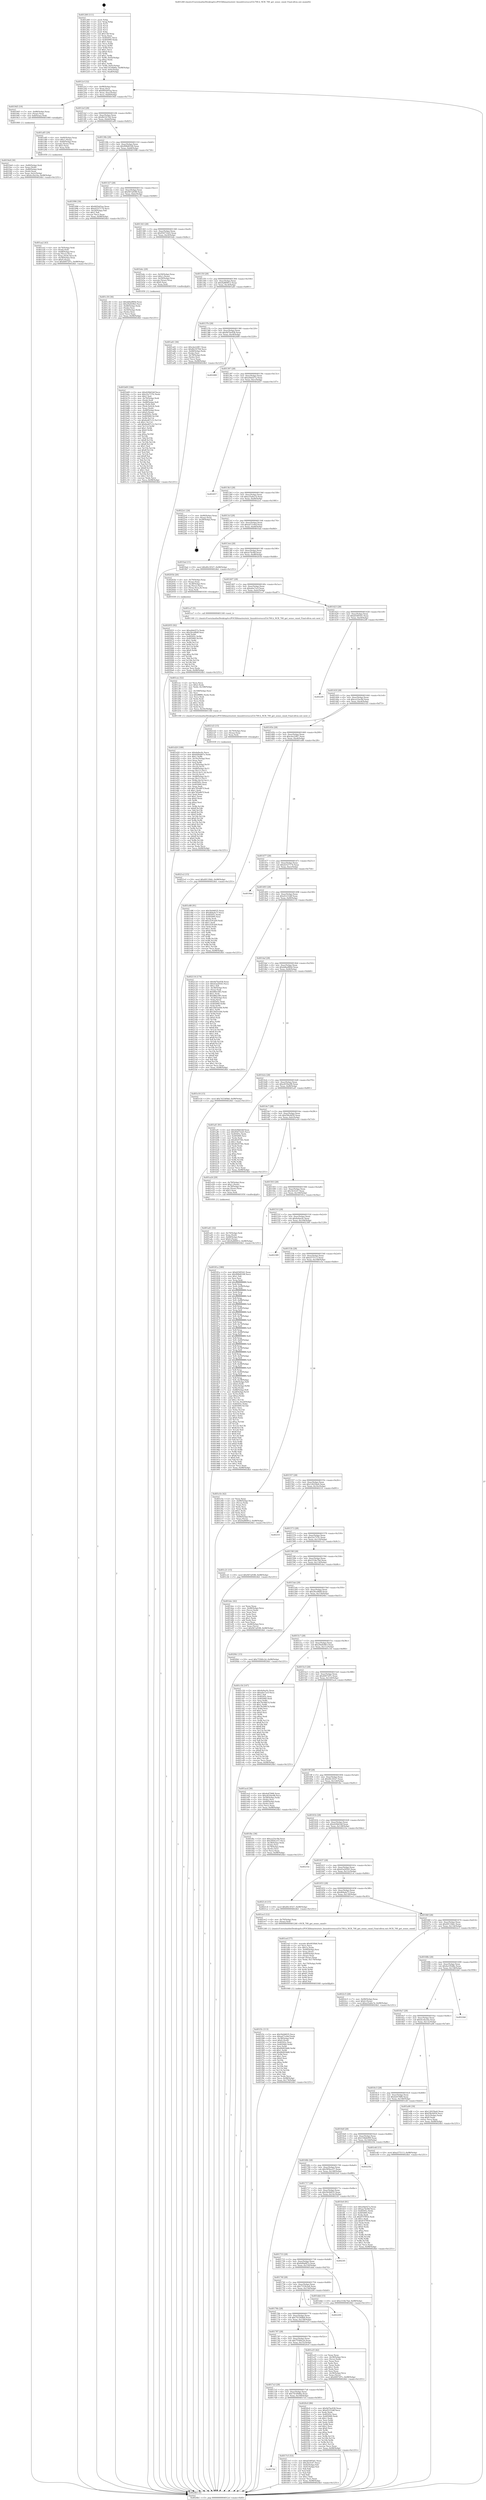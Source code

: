 digraph "0x401260" {
  label = "0x401260 (/mnt/c/Users/mathe/Desktop/tcc/POCII/binaries/extr_linuxdriversscsi53c700.h_NCR_700_get_sense_cmnd_Final-ollvm.out::main(0))"
  labelloc = "t"
  node[shape=record]

  Entry [label="",width=0.3,height=0.3,shape=circle,fillcolor=black,style=filled]
  "0x4012cf" [label="{
     0x4012cf [32]\l
     | [instrs]\l
     &nbsp;&nbsp;0x4012cf \<+6\>: mov -0x98(%rbp),%eax\l
     &nbsp;&nbsp;0x4012d5 \<+2\>: mov %eax,%ecx\l
     &nbsp;&nbsp;0x4012d7 \<+6\>: sub $0x845b45aa,%ecx\l
     &nbsp;&nbsp;0x4012dd \<+6\>: mov %eax,-0xac(%rbp)\l
     &nbsp;&nbsp;0x4012e3 \<+6\>: mov %ecx,-0xb0(%rbp)\l
     &nbsp;&nbsp;0x4012e9 \<+6\>: je 00000000004019d5 \<main+0x775\>\l
  }"]
  "0x4019d5" [label="{
     0x4019d5 [19]\l
     | [instrs]\l
     &nbsp;&nbsp;0x4019d5 \<+7\>: mov -0x88(%rbp),%rax\l
     &nbsp;&nbsp;0x4019dc \<+3\>: mov (%rax),%rax\l
     &nbsp;&nbsp;0x4019df \<+4\>: mov 0x8(%rax),%rdi\l
     &nbsp;&nbsp;0x4019e3 \<+5\>: call 0000000000401060 \<atoi@plt\>\l
     | [calls]\l
     &nbsp;&nbsp;0x401060 \{1\} (unknown)\l
  }"]
  "0x4012ef" [label="{
     0x4012ef [28]\l
     | [instrs]\l
     &nbsp;&nbsp;0x4012ef \<+5\>: jmp 00000000004012f4 \<main+0x94\>\l
     &nbsp;&nbsp;0x4012f4 \<+6\>: mov -0xac(%rbp),%eax\l
     &nbsp;&nbsp;0x4012fa \<+5\>: sub $0x8b1f2764,%eax\l
     &nbsp;&nbsp;0x4012ff \<+6\>: mov %eax,-0xb4(%rbp)\l
     &nbsp;&nbsp;0x401305 \<+6\>: je 0000000000401a85 \<main+0x825\>\l
  }"]
  Exit [label="",width=0.3,height=0.3,shape=circle,fillcolor=black,style=filled,peripheries=2]
  "0x401a85" [label="{
     0x401a85 [29]\l
     | [instrs]\l
     &nbsp;&nbsp;0x401a85 \<+4\>: mov -0x60(%rbp),%rax\l
     &nbsp;&nbsp;0x401a89 \<+6\>: movl $0x1,(%rax)\l
     &nbsp;&nbsp;0x401a8f \<+4\>: mov -0x60(%rbp),%rax\l
     &nbsp;&nbsp;0x401a93 \<+3\>: movslq (%rax),%rax\l
     &nbsp;&nbsp;0x401a96 \<+4\>: shl $0x3,%rax\l
     &nbsp;&nbsp;0x401a9a \<+3\>: mov %rax,%rdi\l
     &nbsp;&nbsp;0x401a9d \<+5\>: call 0000000000401050 \<malloc@plt\>\l
     | [calls]\l
     &nbsp;&nbsp;0x401050 \{1\} (unknown)\l
  }"]
  "0x40130b" [label="{
     0x40130b [28]\l
     | [instrs]\l
     &nbsp;&nbsp;0x40130b \<+5\>: jmp 0000000000401310 \<main+0xb0\>\l
     &nbsp;&nbsp;0x401310 \<+6\>: mov -0xac(%rbp),%eax\l
     &nbsp;&nbsp;0x401316 \<+5\>: sub $0x908d0168,%eax\l
     &nbsp;&nbsp;0x40131b \<+6\>: mov %eax,-0xb8(%rbp)\l
     &nbsp;&nbsp;0x401321 \<+6\>: je 0000000000401996 \<main+0x736\>\l
  }"]
  "0x4021e2" [label="{
     0x4021e2 [15]\l
     | [instrs]\l
     &nbsp;&nbsp;0x4021e2 \<+10\>: movl $0x49110bfc,-0x98(%rbp)\l
     &nbsp;&nbsp;0x4021ec \<+5\>: jmp 00000000004024b1 \<main+0x1251\>\l
  }"]
  "0x401996" [label="{
     0x401996 [30]\l
     | [instrs]\l
     &nbsp;&nbsp;0x401996 \<+5\>: mov $0x845b45aa,%eax\l
     &nbsp;&nbsp;0x40199b \<+5\>: mov $0xd2527174,%ecx\l
     &nbsp;&nbsp;0x4019a0 \<+3\>: mov -0x2d(%rbp),%dl\l
     &nbsp;&nbsp;0x4019a3 \<+3\>: test $0x1,%dl\l
     &nbsp;&nbsp;0x4019a6 \<+3\>: cmovne %ecx,%eax\l
     &nbsp;&nbsp;0x4019a9 \<+6\>: mov %eax,-0x98(%rbp)\l
     &nbsp;&nbsp;0x4019af \<+5\>: jmp 00000000004024b1 \<main+0x1251\>\l
  }"]
  "0x401327" [label="{
     0x401327 [28]\l
     | [instrs]\l
     &nbsp;&nbsp;0x401327 \<+5\>: jmp 000000000040132c \<main+0xcc\>\l
     &nbsp;&nbsp;0x40132c \<+6\>: mov -0xac(%rbp),%eax\l
     &nbsp;&nbsp;0x401332 \<+5\>: sub $0x947a93f8,%eax\l
     &nbsp;&nbsp;0x401337 \<+6\>: mov %eax,-0xbc(%rbp)\l
     &nbsp;&nbsp;0x40133d \<+6\>: je 0000000000401c30 \<main+0x9d0\>\l
  }"]
  "0x402055" [label="{
     0x402055 [92]\l
     | [instrs]\l
     &nbsp;&nbsp;0x402055 \<+5\>: mov $0xa0def27a,%edx\l
     &nbsp;&nbsp;0x40205a \<+5\>: mov $0x26ce8fd9,%esi\l
     &nbsp;&nbsp;0x40205f \<+3\>: xor %r8d,%r8d\l
     &nbsp;&nbsp;0x402062 \<+8\>: mov 0x40505c,%r9d\l
     &nbsp;&nbsp;0x40206a \<+8\>: mov 0x405060,%r10d\l
     &nbsp;&nbsp;0x402072 \<+4\>: sub $0x1,%r8d\l
     &nbsp;&nbsp;0x402076 \<+3\>: mov %r9d,%r11d\l
     &nbsp;&nbsp;0x402079 \<+3\>: add %r8d,%r11d\l
     &nbsp;&nbsp;0x40207c \<+4\>: imul %r11d,%r9d\l
     &nbsp;&nbsp;0x402080 \<+4\>: and $0x1,%r9d\l
     &nbsp;&nbsp;0x402084 \<+4\>: cmp $0x0,%r9d\l
     &nbsp;&nbsp;0x402088 \<+3\>: sete %bl\l
     &nbsp;&nbsp;0x40208b \<+4\>: cmp $0xa,%r10d\l
     &nbsp;&nbsp;0x40208f \<+4\>: setl %r14b\l
     &nbsp;&nbsp;0x402093 \<+3\>: mov %bl,%r15b\l
     &nbsp;&nbsp;0x402096 \<+3\>: and %r14b,%r15b\l
     &nbsp;&nbsp;0x402099 \<+3\>: xor %r14b,%bl\l
     &nbsp;&nbsp;0x40209c \<+3\>: or %bl,%r15b\l
     &nbsp;&nbsp;0x40209f \<+4\>: test $0x1,%r15b\l
     &nbsp;&nbsp;0x4020a3 \<+3\>: cmovne %esi,%edx\l
     &nbsp;&nbsp;0x4020a6 \<+6\>: mov %edx,-0x98(%rbp)\l
     &nbsp;&nbsp;0x4020ac \<+5\>: jmp 00000000004024b1 \<main+0x1251\>\l
  }"]
  "0x401c30" [label="{
     0x401c30 [36]\l
     | [instrs]\l
     &nbsp;&nbsp;0x401c30 \<+5\>: mov $0xddba960d,%eax\l
     &nbsp;&nbsp;0x401c35 \<+5\>: mov $0x29a929b3,%ecx\l
     &nbsp;&nbsp;0x401c3a \<+4\>: mov -0x48(%rbp),%rdx\l
     &nbsp;&nbsp;0x401c3e \<+2\>: mov (%rdx),%esi\l
     &nbsp;&nbsp;0x401c40 \<+4\>: mov -0x50(%rbp),%rdx\l
     &nbsp;&nbsp;0x401c44 \<+2\>: cmp (%rdx),%esi\l
     &nbsp;&nbsp;0x401c46 \<+3\>: cmovl %ecx,%eax\l
     &nbsp;&nbsp;0x401c49 \<+6\>: mov %eax,-0x98(%rbp)\l
     &nbsp;&nbsp;0x401c4f \<+5\>: jmp 00000000004024b1 \<main+0x1251\>\l
  }"]
  "0x401343" [label="{
     0x401343 [28]\l
     | [instrs]\l
     &nbsp;&nbsp;0x401343 \<+5\>: jmp 0000000000401348 \<main+0xe8\>\l
     &nbsp;&nbsp;0x401348 \<+6\>: mov -0xac(%rbp),%eax\l
     &nbsp;&nbsp;0x40134e \<+5\>: sub $0x954732d3,%eax\l
     &nbsp;&nbsp;0x401353 \<+6\>: mov %eax,-0xc0(%rbp)\l
     &nbsp;&nbsp;0x401359 \<+6\>: je 0000000000401b4c \<main+0x8ec\>\l
  }"]
  "0x401f3c" [label="{
     0x401f3c [113]\l
     | [instrs]\l
     &nbsp;&nbsp;0x401f3c \<+5\>: mov $0x5fe9d035,%ecx\l
     &nbsp;&nbsp;0x401f41 \<+5\>: mov $0xad71e9ef,%edx\l
     &nbsp;&nbsp;0x401f46 \<+4\>: mov -0x38(%rbp),%rdi\l
     &nbsp;&nbsp;0x401f4a \<+6\>: movl $0x0,(%rdi)\l
     &nbsp;&nbsp;0x401f50 \<+7\>: mov 0x40505c,%esi\l
     &nbsp;&nbsp;0x401f57 \<+8\>: mov 0x405060,%r8d\l
     &nbsp;&nbsp;0x401f5f \<+3\>: mov %esi,%r9d\l
     &nbsp;&nbsp;0x401f62 \<+7\>: sub $0x66493b80,%r9d\l
     &nbsp;&nbsp;0x401f69 \<+4\>: sub $0x1,%r9d\l
     &nbsp;&nbsp;0x401f6d \<+7\>: add $0x66493b80,%r9d\l
     &nbsp;&nbsp;0x401f74 \<+4\>: imul %r9d,%esi\l
     &nbsp;&nbsp;0x401f78 \<+3\>: and $0x1,%esi\l
     &nbsp;&nbsp;0x401f7b \<+3\>: cmp $0x0,%esi\l
     &nbsp;&nbsp;0x401f7e \<+4\>: sete %r10b\l
     &nbsp;&nbsp;0x401f82 \<+4\>: cmp $0xa,%r8d\l
     &nbsp;&nbsp;0x401f86 \<+4\>: setl %r11b\l
     &nbsp;&nbsp;0x401f8a \<+3\>: mov %r10b,%bl\l
     &nbsp;&nbsp;0x401f8d \<+3\>: and %r11b,%bl\l
     &nbsp;&nbsp;0x401f90 \<+3\>: xor %r11b,%r10b\l
     &nbsp;&nbsp;0x401f93 \<+3\>: or %r10b,%bl\l
     &nbsp;&nbsp;0x401f96 \<+3\>: test $0x1,%bl\l
     &nbsp;&nbsp;0x401f99 \<+3\>: cmovne %edx,%ecx\l
     &nbsp;&nbsp;0x401f9c \<+6\>: mov %ecx,-0x98(%rbp)\l
     &nbsp;&nbsp;0x401fa2 \<+6\>: mov %eax,-0x174(%rbp)\l
     &nbsp;&nbsp;0x401fa8 \<+5\>: jmp 00000000004024b1 \<main+0x1251\>\l
  }"]
  "0x401b4c" [label="{
     0x401b4c [29]\l
     | [instrs]\l
     &nbsp;&nbsp;0x401b4c \<+4\>: mov -0x50(%rbp),%rax\l
     &nbsp;&nbsp;0x401b50 \<+6\>: movl $0x1,(%rax)\l
     &nbsp;&nbsp;0x401b56 \<+4\>: mov -0x50(%rbp),%rax\l
     &nbsp;&nbsp;0x401b5a \<+3\>: movslq (%rax),%rax\l
     &nbsp;&nbsp;0x401b5d \<+4\>: shl $0x0,%rax\l
     &nbsp;&nbsp;0x401b61 \<+3\>: mov %rax,%rdi\l
     &nbsp;&nbsp;0x401b64 \<+5\>: call 0000000000401050 \<malloc@plt\>\l
     | [calls]\l
     &nbsp;&nbsp;0x401050 \{1\} (unknown)\l
  }"]
  "0x40135f" [label="{
     0x40135f [28]\l
     | [instrs]\l
     &nbsp;&nbsp;0x40135f \<+5\>: jmp 0000000000401364 \<main+0x104\>\l
     &nbsp;&nbsp;0x401364 \<+6\>: mov -0xac(%rbp),%eax\l
     &nbsp;&nbsp;0x40136a \<+5\>: sub $0x9a880812,%eax\l
     &nbsp;&nbsp;0x40136f \<+6\>: mov %eax,-0xc4(%rbp)\l
     &nbsp;&nbsp;0x401375 \<+6\>: je 0000000000401a61 \<main+0x801\>\l
  }"]
  "0x401eef" [label="{
     0x401eef [77]\l
     | [instrs]\l
     &nbsp;&nbsp;0x401eef \<+10\>: movabs $0x4030b6,%rdi\l
     &nbsp;&nbsp;0x401ef9 \<+2\>: xor %ecx,%ecx\l
     &nbsp;&nbsp;0x401efb \<+5\>: mov $0x1a,%edx\l
     &nbsp;&nbsp;0x401f00 \<+4\>: mov -0x40(%rbp),%rsi\l
     &nbsp;&nbsp;0x401f04 \<+3\>: mov %rax,(%rsi)\l
     &nbsp;&nbsp;0x401f07 \<+4\>: mov -0x40(%rbp),%rax\l
     &nbsp;&nbsp;0x401f0b \<+3\>: mov (%rax),%rax\l
     &nbsp;&nbsp;0x401f0e \<+3\>: movsbl (%rax),%eax\l
     &nbsp;&nbsp;0x401f11 \<+6\>: mov %edx,-0x170(%rbp)\l
     &nbsp;&nbsp;0x401f17 \<+1\>: cltd\l
     &nbsp;&nbsp;0x401f18 \<+7\>: mov -0x170(%rbp),%r8d\l
     &nbsp;&nbsp;0x401f1f \<+3\>: idiv %r8d\l
     &nbsp;&nbsp;0x401f22 \<+3\>: mov %ecx,%r9d\l
     &nbsp;&nbsp;0x401f25 \<+3\>: sub %edx,%r9d\l
     &nbsp;&nbsp;0x401f28 \<+2\>: mov %ecx,%edx\l
     &nbsp;&nbsp;0x401f2a \<+3\>: sub $0x61,%edx\l
     &nbsp;&nbsp;0x401f2d \<+3\>: add %edx,%r9d\l
     &nbsp;&nbsp;0x401f30 \<+3\>: sub %r9d,%ecx\l
     &nbsp;&nbsp;0x401f33 \<+2\>: mov %ecx,%esi\l
     &nbsp;&nbsp;0x401f35 \<+2\>: mov $0x0,%al\l
     &nbsp;&nbsp;0x401f37 \<+5\>: call 0000000000401040 \<printf@plt\>\l
     | [calls]\l
     &nbsp;&nbsp;0x401040 \{1\} (unknown)\l
  }"]
  "0x401a61" [label="{
     0x401a61 [36]\l
     | [instrs]\l
     &nbsp;&nbsp;0x401a61 \<+5\>: mov $0xcbe22f67,%eax\l
     &nbsp;&nbsp;0x401a66 \<+5\>: mov $0x8b1f2764,%ecx\l
     &nbsp;&nbsp;0x401a6b \<+4\>: mov -0x68(%rbp),%rdx\l
     &nbsp;&nbsp;0x401a6f \<+2\>: mov (%rdx),%esi\l
     &nbsp;&nbsp;0x401a71 \<+4\>: mov -0x78(%rbp),%rdx\l
     &nbsp;&nbsp;0x401a75 \<+2\>: cmp (%rdx),%esi\l
     &nbsp;&nbsp;0x401a77 \<+3\>: cmovl %ecx,%eax\l
     &nbsp;&nbsp;0x401a7a \<+6\>: mov %eax,-0x98(%rbp)\l
     &nbsp;&nbsp;0x401a80 \<+5\>: jmp 00000000004024b1 \<main+0x1251\>\l
  }"]
  "0x40137b" [label="{
     0x40137b [28]\l
     | [instrs]\l
     &nbsp;&nbsp;0x40137b \<+5\>: jmp 0000000000401380 \<main+0x120\>\l
     &nbsp;&nbsp;0x401380 \<+6\>: mov -0xac(%rbp),%eax\l
     &nbsp;&nbsp;0x401386 \<+5\>: sub $0x9d7be938,%eax\l
     &nbsp;&nbsp;0x40138b \<+6\>: mov %eax,-0xc8(%rbp)\l
     &nbsp;&nbsp;0x401391 \<+6\>: je 0000000000402480 \<main+0x1220\>\l
  }"]
  "0x401d20" [label="{
     0x401d20 [189]\l
     | [instrs]\l
     &nbsp;&nbsp;0x401d20 \<+5\>: mov $0x4a0ac0c,%ecx\l
     &nbsp;&nbsp;0x401d25 \<+5\>: mov $0x6d9a687e,%edx\l
     &nbsp;&nbsp;0x401d2a \<+3\>: mov $0x1,%r8b\l
     &nbsp;&nbsp;0x401d2d \<+6\>: mov -0x16c(%rbp),%esi\l
     &nbsp;&nbsp;0x401d33 \<+3\>: imul %eax,%esi\l
     &nbsp;&nbsp;0x401d36 \<+3\>: mov %sil,%r9b\l
     &nbsp;&nbsp;0x401d39 \<+4\>: mov -0x70(%rbp),%r10\l
     &nbsp;&nbsp;0x401d3d \<+3\>: mov (%r10),%r10\l
     &nbsp;&nbsp;0x401d40 \<+4\>: mov -0x68(%rbp),%r11\l
     &nbsp;&nbsp;0x401d44 \<+3\>: movslq (%r11),%r11\l
     &nbsp;&nbsp;0x401d47 \<+4\>: mov (%r10,%r11,8),%r10\l
     &nbsp;&nbsp;0x401d4b \<+3\>: mov (%r10),%r10\l
     &nbsp;&nbsp;0x401d4e \<+4\>: mov -0x48(%rbp),%r11\l
     &nbsp;&nbsp;0x401d52 \<+3\>: movslq (%r11),%r11\l
     &nbsp;&nbsp;0x401d55 \<+4\>: mov %r9b,(%r10,%r11,1)\l
     &nbsp;&nbsp;0x401d59 \<+7\>: mov 0x40505c,%eax\l
     &nbsp;&nbsp;0x401d60 \<+7\>: mov 0x405060,%esi\l
     &nbsp;&nbsp;0x401d67 \<+2\>: mov %eax,%edi\l
     &nbsp;&nbsp;0x401d69 \<+6\>: add $0x785a807f,%edi\l
     &nbsp;&nbsp;0x401d6f \<+3\>: sub $0x1,%edi\l
     &nbsp;&nbsp;0x401d72 \<+6\>: sub $0x785a807f,%edi\l
     &nbsp;&nbsp;0x401d78 \<+3\>: imul %edi,%eax\l
     &nbsp;&nbsp;0x401d7b \<+3\>: and $0x1,%eax\l
     &nbsp;&nbsp;0x401d7e \<+3\>: cmp $0x0,%eax\l
     &nbsp;&nbsp;0x401d81 \<+4\>: sete %r9b\l
     &nbsp;&nbsp;0x401d85 \<+3\>: cmp $0xa,%esi\l
     &nbsp;&nbsp;0x401d88 \<+3\>: setl %bl\l
     &nbsp;&nbsp;0x401d8b \<+3\>: mov %r9b,%r14b\l
     &nbsp;&nbsp;0x401d8e \<+4\>: xor $0xff,%r14b\l
     &nbsp;&nbsp;0x401d92 \<+3\>: mov %bl,%r15b\l
     &nbsp;&nbsp;0x401d95 \<+4\>: xor $0xff,%r15b\l
     &nbsp;&nbsp;0x401d99 \<+4\>: xor $0x0,%r8b\l
     &nbsp;&nbsp;0x401d9d \<+3\>: mov %r14b,%r12b\l
     &nbsp;&nbsp;0x401da0 \<+4\>: and $0x0,%r12b\l
     &nbsp;&nbsp;0x401da4 \<+3\>: and %r8b,%r9b\l
     &nbsp;&nbsp;0x401da7 \<+3\>: mov %r15b,%r13b\l
     &nbsp;&nbsp;0x401daa \<+4\>: and $0x0,%r13b\l
     &nbsp;&nbsp;0x401dae \<+3\>: and %r8b,%bl\l
     &nbsp;&nbsp;0x401db1 \<+3\>: or %r9b,%r12b\l
     &nbsp;&nbsp;0x401db4 \<+3\>: or %bl,%r13b\l
     &nbsp;&nbsp;0x401db7 \<+3\>: xor %r13b,%r12b\l
     &nbsp;&nbsp;0x401dba \<+3\>: or %r15b,%r14b\l
     &nbsp;&nbsp;0x401dbd \<+4\>: xor $0xff,%r14b\l
     &nbsp;&nbsp;0x401dc1 \<+4\>: or $0x0,%r8b\l
     &nbsp;&nbsp;0x401dc5 \<+3\>: and %r8b,%r14b\l
     &nbsp;&nbsp;0x401dc8 \<+3\>: or %r14b,%r12b\l
     &nbsp;&nbsp;0x401dcb \<+4\>: test $0x1,%r12b\l
     &nbsp;&nbsp;0x401dcf \<+3\>: cmovne %edx,%ecx\l
     &nbsp;&nbsp;0x401dd2 \<+6\>: mov %ecx,-0x98(%rbp)\l
     &nbsp;&nbsp;0x401dd8 \<+5\>: jmp 00000000004024b1 \<main+0x1251\>\l
  }"]
  "0x402480" [label="{
     0x402480\l
  }", style=dashed]
  "0x401397" [label="{
     0x401397 [28]\l
     | [instrs]\l
     &nbsp;&nbsp;0x401397 \<+5\>: jmp 000000000040139c \<main+0x13c\>\l
     &nbsp;&nbsp;0x40139c \<+6\>: mov -0xac(%rbp),%eax\l
     &nbsp;&nbsp;0x4013a2 \<+5\>: sub $0xa0def27a,%eax\l
     &nbsp;&nbsp;0x4013a7 \<+6\>: mov %eax,-0xcc(%rbp)\l
     &nbsp;&nbsp;0x4013ad \<+6\>: je 0000000000402457 \<main+0x11f7\>\l
  }"]
  "0x401cec" [label="{
     0x401cec [52]\l
     | [instrs]\l
     &nbsp;&nbsp;0x401cec \<+2\>: xor %ecx,%ecx\l
     &nbsp;&nbsp;0x401cee \<+5\>: mov $0x2,%edx\l
     &nbsp;&nbsp;0x401cf3 \<+6\>: mov %edx,-0x168(%rbp)\l
     &nbsp;&nbsp;0x401cf9 \<+1\>: cltd\l
     &nbsp;&nbsp;0x401cfa \<+6\>: mov -0x168(%rbp),%esi\l
     &nbsp;&nbsp;0x401d00 \<+2\>: idiv %esi\l
     &nbsp;&nbsp;0x401d02 \<+6\>: imul $0xfffffffe,%edx,%edx\l
     &nbsp;&nbsp;0x401d08 \<+2\>: mov %ecx,%edi\l
     &nbsp;&nbsp;0x401d0a \<+2\>: sub %edx,%edi\l
     &nbsp;&nbsp;0x401d0c \<+2\>: mov %ecx,%edx\l
     &nbsp;&nbsp;0x401d0e \<+3\>: sub $0x1,%edx\l
     &nbsp;&nbsp;0x401d11 \<+2\>: add %edx,%edi\l
     &nbsp;&nbsp;0x401d13 \<+2\>: sub %edi,%ecx\l
     &nbsp;&nbsp;0x401d15 \<+6\>: mov %ecx,-0x16c(%rbp)\l
     &nbsp;&nbsp;0x401d1b \<+5\>: call 0000000000401160 \<next_i\>\l
     | [calls]\l
     &nbsp;&nbsp;0x401160 \{1\} (/mnt/c/Users/mathe/Desktop/tcc/POCII/binaries/extr_linuxdriversscsi53c700.h_NCR_700_get_sense_cmnd_Final-ollvm.out::next_i)\l
  }"]
  "0x402457" [label="{
     0x402457\l
  }", style=dashed]
  "0x4013b3" [label="{
     0x4013b3 [28]\l
     | [instrs]\l
     &nbsp;&nbsp;0x4013b3 \<+5\>: jmp 00000000004013b8 \<main+0x158\>\l
     &nbsp;&nbsp;0x4013b8 \<+6\>: mov -0xac(%rbp),%eax\l
     &nbsp;&nbsp;0x4013be \<+5\>: sub $0xa35a6a7d,%eax\l
     &nbsp;&nbsp;0x4013c3 \<+6\>: mov %eax,-0xd0(%rbp)\l
     &nbsp;&nbsp;0x4013c9 \<+6\>: je 00000000004022e1 \<main+0x1081\>\l
  }"]
  "0x401b69" [label="{
     0x401b69 [184]\l
     | [instrs]\l
     &nbsp;&nbsp;0x401b69 \<+5\>: mov $0x420b63df,%ecx\l
     &nbsp;&nbsp;0x401b6e \<+5\>: mov $0x22e737fc,%edx\l
     &nbsp;&nbsp;0x401b73 \<+3\>: mov $0x1,%sil\l
     &nbsp;&nbsp;0x401b76 \<+4\>: mov -0x70(%rbp),%rdi\l
     &nbsp;&nbsp;0x401b7a \<+3\>: mov (%rdi),%rdi\l
     &nbsp;&nbsp;0x401b7d \<+4\>: mov -0x68(%rbp),%r8\l
     &nbsp;&nbsp;0x401b81 \<+3\>: movslq (%r8),%r8\l
     &nbsp;&nbsp;0x401b84 \<+4\>: mov (%rdi,%r8,8),%rdi\l
     &nbsp;&nbsp;0x401b88 \<+3\>: mov %rax,(%rdi)\l
     &nbsp;&nbsp;0x401b8b \<+4\>: mov -0x48(%rbp),%rax\l
     &nbsp;&nbsp;0x401b8f \<+6\>: movl $0x0,(%rax)\l
     &nbsp;&nbsp;0x401b95 \<+8\>: mov 0x40505c,%r9d\l
     &nbsp;&nbsp;0x401b9d \<+8\>: mov 0x405060,%r10d\l
     &nbsp;&nbsp;0x401ba5 \<+3\>: mov %r9d,%r11d\l
     &nbsp;&nbsp;0x401ba8 \<+7\>: sub $0x6ed07c12,%r11d\l
     &nbsp;&nbsp;0x401baf \<+4\>: sub $0x1,%r11d\l
     &nbsp;&nbsp;0x401bb3 \<+7\>: add $0x6ed07c12,%r11d\l
     &nbsp;&nbsp;0x401bba \<+4\>: imul %r11d,%r9d\l
     &nbsp;&nbsp;0x401bbe \<+4\>: and $0x1,%r9d\l
     &nbsp;&nbsp;0x401bc2 \<+4\>: cmp $0x0,%r9d\l
     &nbsp;&nbsp;0x401bc6 \<+3\>: sete %bl\l
     &nbsp;&nbsp;0x401bc9 \<+4\>: cmp $0xa,%r10d\l
     &nbsp;&nbsp;0x401bcd \<+4\>: setl %r14b\l
     &nbsp;&nbsp;0x401bd1 \<+3\>: mov %bl,%r15b\l
     &nbsp;&nbsp;0x401bd4 \<+4\>: xor $0xff,%r15b\l
     &nbsp;&nbsp;0x401bd8 \<+3\>: mov %r14b,%r12b\l
     &nbsp;&nbsp;0x401bdb \<+4\>: xor $0xff,%r12b\l
     &nbsp;&nbsp;0x401bdf \<+4\>: xor $0x1,%sil\l
     &nbsp;&nbsp;0x401be3 \<+3\>: mov %r15b,%r13b\l
     &nbsp;&nbsp;0x401be6 \<+4\>: and $0xff,%r13b\l
     &nbsp;&nbsp;0x401bea \<+3\>: and %sil,%bl\l
     &nbsp;&nbsp;0x401bed \<+3\>: mov %r12b,%al\l
     &nbsp;&nbsp;0x401bf0 \<+2\>: and $0xff,%al\l
     &nbsp;&nbsp;0x401bf2 \<+3\>: and %sil,%r14b\l
     &nbsp;&nbsp;0x401bf5 \<+3\>: or %bl,%r13b\l
     &nbsp;&nbsp;0x401bf8 \<+3\>: or %r14b,%al\l
     &nbsp;&nbsp;0x401bfb \<+3\>: xor %al,%r13b\l
     &nbsp;&nbsp;0x401bfe \<+3\>: or %r12b,%r15b\l
     &nbsp;&nbsp;0x401c01 \<+4\>: xor $0xff,%r15b\l
     &nbsp;&nbsp;0x401c05 \<+4\>: or $0x1,%sil\l
     &nbsp;&nbsp;0x401c09 \<+3\>: and %sil,%r15b\l
     &nbsp;&nbsp;0x401c0c \<+3\>: or %r15b,%r13b\l
     &nbsp;&nbsp;0x401c0f \<+4\>: test $0x1,%r13b\l
     &nbsp;&nbsp;0x401c13 \<+3\>: cmovne %edx,%ecx\l
     &nbsp;&nbsp;0x401c16 \<+6\>: mov %ecx,-0x98(%rbp)\l
     &nbsp;&nbsp;0x401c1c \<+5\>: jmp 00000000004024b1 \<main+0x1251\>\l
  }"]
  "0x4022e1" [label="{
     0x4022e1 [24]\l
     | [instrs]\l
     &nbsp;&nbsp;0x4022e1 \<+7\>: mov -0x90(%rbp),%rax\l
     &nbsp;&nbsp;0x4022e8 \<+2\>: mov (%rax),%eax\l
     &nbsp;&nbsp;0x4022ea \<+4\>: lea -0x28(%rbp),%rsp\l
     &nbsp;&nbsp;0x4022ee \<+1\>: pop %rbx\l
     &nbsp;&nbsp;0x4022ef \<+2\>: pop %r12\l
     &nbsp;&nbsp;0x4022f1 \<+2\>: pop %r13\l
     &nbsp;&nbsp;0x4022f3 \<+2\>: pop %r14\l
     &nbsp;&nbsp;0x4022f5 \<+2\>: pop %r15\l
     &nbsp;&nbsp;0x4022f7 \<+1\>: pop %rbp\l
     &nbsp;&nbsp;0x4022f8 \<+1\>: ret\l
  }"]
  "0x4013cf" [label="{
     0x4013cf [28]\l
     | [instrs]\l
     &nbsp;&nbsp;0x4013cf \<+5\>: jmp 00000000004013d4 \<main+0x174\>\l
     &nbsp;&nbsp;0x4013d4 \<+6\>: mov -0xac(%rbp),%eax\l
     &nbsp;&nbsp;0x4013da \<+5\>: sub $0xad71e9ef,%eax\l
     &nbsp;&nbsp;0x4013df \<+6\>: mov %eax,-0xd4(%rbp)\l
     &nbsp;&nbsp;0x4013e5 \<+6\>: je 0000000000401fad \<main+0xd4d\>\l
  }"]
  "0x401aa2" [label="{
     0x401aa2 [43]\l
     | [instrs]\l
     &nbsp;&nbsp;0x401aa2 \<+4\>: mov -0x70(%rbp),%rdi\l
     &nbsp;&nbsp;0x401aa6 \<+3\>: mov (%rdi),%rdi\l
     &nbsp;&nbsp;0x401aa9 \<+4\>: mov -0x68(%rbp),%rcx\l
     &nbsp;&nbsp;0x401aad \<+3\>: movslq (%rcx),%rcx\l
     &nbsp;&nbsp;0x401ab0 \<+4\>: mov %rax,(%rdi,%rcx,8)\l
     &nbsp;&nbsp;0x401ab4 \<+4\>: mov -0x58(%rbp),%rax\l
     &nbsp;&nbsp;0x401ab8 \<+6\>: movl $0x0,(%rax)\l
     &nbsp;&nbsp;0x401abe \<+10\>: movl $0x40072f7c,-0x98(%rbp)\l
     &nbsp;&nbsp;0x401ac8 \<+5\>: jmp 00000000004024b1 \<main+0x1251\>\l
  }"]
  "0x401fad" [label="{
     0x401fad [15]\l
     | [instrs]\l
     &nbsp;&nbsp;0x401fad \<+10\>: movl $0x40c3f327,-0x98(%rbp)\l
     &nbsp;&nbsp;0x401fb7 \<+5\>: jmp 00000000004024b1 \<main+0x1251\>\l
  }"]
  "0x4013eb" [label="{
     0x4013eb [28]\l
     | [instrs]\l
     &nbsp;&nbsp;0x4013eb \<+5\>: jmp 00000000004013f0 \<main+0x190\>\l
     &nbsp;&nbsp;0x4013f0 \<+6\>: mov -0xac(%rbp),%eax\l
     &nbsp;&nbsp;0x4013f6 \<+5\>: sub $0xae7bcfbf,%eax\l
     &nbsp;&nbsp;0x4013fb \<+6\>: mov %eax,-0xd8(%rbp)\l
     &nbsp;&nbsp;0x401401 \<+6\>: je 000000000040203b \<main+0xddb\>\l
  }"]
  "0x401a41" [label="{
     0x401a41 [32]\l
     | [instrs]\l
     &nbsp;&nbsp;0x401a41 \<+4\>: mov -0x70(%rbp),%rdi\l
     &nbsp;&nbsp;0x401a45 \<+3\>: mov %rax,(%rdi)\l
     &nbsp;&nbsp;0x401a48 \<+4\>: mov -0x68(%rbp),%rax\l
     &nbsp;&nbsp;0x401a4c \<+6\>: movl $0x0,(%rax)\l
     &nbsp;&nbsp;0x401a52 \<+10\>: movl $0x9a880812,-0x98(%rbp)\l
     &nbsp;&nbsp;0x401a5c \<+5\>: jmp 00000000004024b1 \<main+0x1251\>\l
  }"]
  "0x40203b" [label="{
     0x40203b [26]\l
     | [instrs]\l
     &nbsp;&nbsp;0x40203b \<+4\>: mov -0x70(%rbp),%rax\l
     &nbsp;&nbsp;0x40203f \<+3\>: mov (%rax),%rax\l
     &nbsp;&nbsp;0x402042 \<+4\>: mov -0x38(%rbp),%rcx\l
     &nbsp;&nbsp;0x402046 \<+3\>: movslq (%rcx),%rcx\l
     &nbsp;&nbsp;0x402049 \<+4\>: mov (%rax,%rcx,8),%rax\l
     &nbsp;&nbsp;0x40204d \<+3\>: mov %rax,%rdi\l
     &nbsp;&nbsp;0x402050 \<+5\>: call 0000000000401030 \<free@plt\>\l
     | [calls]\l
     &nbsp;&nbsp;0x401030 \{1\} (unknown)\l
  }"]
  "0x401407" [label="{
     0x401407 [28]\l
     | [instrs]\l
     &nbsp;&nbsp;0x401407 \<+5\>: jmp 000000000040140c \<main+0x1ac\>\l
     &nbsp;&nbsp;0x40140c \<+6\>: mov -0xac(%rbp),%eax\l
     &nbsp;&nbsp;0x401412 \<+5\>: sub $0xafee7a1f,%eax\l
     &nbsp;&nbsp;0x401417 \<+6\>: mov %eax,-0xdc(%rbp)\l
     &nbsp;&nbsp;0x40141d \<+6\>: je 0000000000401ce7 \<main+0xa87\>\l
  }"]
  "0x4019e8" [label="{
     0x4019e8 [30]\l
     | [instrs]\l
     &nbsp;&nbsp;0x4019e8 \<+4\>: mov -0x80(%rbp),%rdi\l
     &nbsp;&nbsp;0x4019ec \<+2\>: mov %eax,(%rdi)\l
     &nbsp;&nbsp;0x4019ee \<+4\>: mov -0x80(%rbp),%rdi\l
     &nbsp;&nbsp;0x4019f2 \<+2\>: mov (%rdi),%eax\l
     &nbsp;&nbsp;0x4019f4 \<+3\>: mov %eax,-0x2c(%rbp)\l
     &nbsp;&nbsp;0x4019f7 \<+10\>: movl $0x4cc6a16a,-0x98(%rbp)\l
     &nbsp;&nbsp;0x401a01 \<+5\>: jmp 00000000004024b1 \<main+0x1251\>\l
  }"]
  "0x401ce7" [label="{
     0x401ce7 [5]\l
     | [instrs]\l
     &nbsp;&nbsp;0x401ce7 \<+5\>: call 0000000000401160 \<next_i\>\l
     | [calls]\l
     &nbsp;&nbsp;0x401160 \{1\} (/mnt/c/Users/mathe/Desktop/tcc/POCII/binaries/extr_linuxdriversscsi53c700.h_NCR_700_get_sense_cmnd_Final-ollvm.out::next_i)\l
  }"]
  "0x401423" [label="{
     0x401423 [28]\l
     | [instrs]\l
     &nbsp;&nbsp;0x401423 \<+5\>: jmp 0000000000401428 \<main+0x1c8\>\l
     &nbsp;&nbsp;0x401428 \<+6\>: mov -0xac(%rbp),%eax\l
     &nbsp;&nbsp;0x40142e \<+5\>: sub $0xbf3493d1,%eax\l
     &nbsp;&nbsp;0x401433 \<+6\>: mov %eax,-0xe0(%rbp)\l
     &nbsp;&nbsp;0x401439 \<+6\>: je 00000000004022f9 \<main+0x1099\>\l
  }"]
  "0x401260" [label="{
     0x401260 [111]\l
     | [instrs]\l
     &nbsp;&nbsp;0x401260 \<+1\>: push %rbp\l
     &nbsp;&nbsp;0x401261 \<+3\>: mov %rsp,%rbp\l
     &nbsp;&nbsp;0x401264 \<+2\>: push %r15\l
     &nbsp;&nbsp;0x401266 \<+2\>: push %r14\l
     &nbsp;&nbsp;0x401268 \<+2\>: push %r13\l
     &nbsp;&nbsp;0x40126a \<+2\>: push %r12\l
     &nbsp;&nbsp;0x40126c \<+1\>: push %rbx\l
     &nbsp;&nbsp;0x40126d \<+7\>: sub $0x158,%rsp\l
     &nbsp;&nbsp;0x401274 \<+2\>: xor %eax,%eax\l
     &nbsp;&nbsp;0x401276 \<+7\>: mov 0x40505c,%ecx\l
     &nbsp;&nbsp;0x40127d \<+7\>: mov 0x405060,%edx\l
     &nbsp;&nbsp;0x401284 \<+3\>: sub $0x1,%eax\l
     &nbsp;&nbsp;0x401287 \<+3\>: mov %ecx,%r8d\l
     &nbsp;&nbsp;0x40128a \<+3\>: add %eax,%r8d\l
     &nbsp;&nbsp;0x40128d \<+4\>: imul %r8d,%ecx\l
     &nbsp;&nbsp;0x401291 \<+3\>: and $0x1,%ecx\l
     &nbsp;&nbsp;0x401294 \<+3\>: cmp $0x0,%ecx\l
     &nbsp;&nbsp;0x401297 \<+4\>: sete %r9b\l
     &nbsp;&nbsp;0x40129b \<+4\>: and $0x1,%r9b\l
     &nbsp;&nbsp;0x40129f \<+7\>: mov %r9b,-0x92(%rbp)\l
     &nbsp;&nbsp;0x4012a6 \<+3\>: cmp $0xa,%edx\l
     &nbsp;&nbsp;0x4012a9 \<+4\>: setl %r9b\l
     &nbsp;&nbsp;0x4012ad \<+4\>: and $0x1,%r9b\l
     &nbsp;&nbsp;0x4012b1 \<+7\>: mov %r9b,-0x91(%rbp)\l
     &nbsp;&nbsp;0x4012b8 \<+10\>: movl $0x7d149d6a,-0x98(%rbp)\l
     &nbsp;&nbsp;0x4012c2 \<+6\>: mov %edi,-0x9c(%rbp)\l
     &nbsp;&nbsp;0x4012c8 \<+7\>: mov %rsi,-0xa8(%rbp)\l
  }"]
  "0x4022f9" [label="{
     0x4022f9\l
  }", style=dashed]
  "0x40143f" [label="{
     0x40143f [28]\l
     | [instrs]\l
     &nbsp;&nbsp;0x40143f \<+5\>: jmp 0000000000401444 \<main+0x1e4\>\l
     &nbsp;&nbsp;0x401444 \<+6\>: mov -0xac(%rbp),%eax\l
     &nbsp;&nbsp;0x40144a \<+5\>: sub $0xca33ac9d,%eax\l
     &nbsp;&nbsp;0x40144f \<+6\>: mov %eax,-0xe4(%rbp)\l
     &nbsp;&nbsp;0x401455 \<+6\>: je 00000000004021d3 \<main+0xf73\>\l
  }"]
  "0x4024b1" [label="{
     0x4024b1 [5]\l
     | [instrs]\l
     &nbsp;&nbsp;0x4024b1 \<+5\>: jmp 00000000004012cf \<main+0x6f\>\l
  }"]
  "0x4021d3" [label="{
     0x4021d3 [15]\l
     | [instrs]\l
     &nbsp;&nbsp;0x4021d3 \<+4\>: mov -0x70(%rbp),%rax\l
     &nbsp;&nbsp;0x4021d7 \<+3\>: mov (%rax),%rax\l
     &nbsp;&nbsp;0x4021da \<+3\>: mov %rax,%rdi\l
     &nbsp;&nbsp;0x4021dd \<+5\>: call 0000000000401030 \<free@plt\>\l
     | [calls]\l
     &nbsp;&nbsp;0x401030 \{1\} (unknown)\l
  }"]
  "0x40145b" [label="{
     0x40145b [28]\l
     | [instrs]\l
     &nbsp;&nbsp;0x40145b \<+5\>: jmp 0000000000401460 \<main+0x200\>\l
     &nbsp;&nbsp;0x401460 \<+6\>: mov -0xac(%rbp),%eax\l
     &nbsp;&nbsp;0x401466 \<+5\>: sub $0xcbe22f67,%eax\l
     &nbsp;&nbsp;0x40146b \<+6\>: mov %eax,-0xe8(%rbp)\l
     &nbsp;&nbsp;0x401471 \<+6\>: je 0000000000401e88 \<main+0xc28\>\l
  }"]
  "0x4017bf" [label="{
     0x4017bf\l
  }", style=dashed]
  "0x401e88" [label="{
     0x401e88 [91]\l
     | [instrs]\l
     &nbsp;&nbsp;0x401e88 \<+5\>: mov $0x5fe9d035,%eax\l
     &nbsp;&nbsp;0x401e8d \<+5\>: mov $0x464afa73,%ecx\l
     &nbsp;&nbsp;0x401e92 \<+7\>: mov 0x40505c,%edx\l
     &nbsp;&nbsp;0x401e99 \<+7\>: mov 0x405060,%esi\l
     &nbsp;&nbsp;0x401ea0 \<+2\>: mov %edx,%edi\l
     &nbsp;&nbsp;0x401ea2 \<+6\>: add $0xcf19cab9,%edi\l
     &nbsp;&nbsp;0x401ea8 \<+3\>: sub $0x1,%edi\l
     &nbsp;&nbsp;0x401eab \<+6\>: sub $0xcf19cab9,%edi\l
     &nbsp;&nbsp;0x401eb1 \<+3\>: imul %edi,%edx\l
     &nbsp;&nbsp;0x401eb4 \<+3\>: and $0x1,%edx\l
     &nbsp;&nbsp;0x401eb7 \<+3\>: cmp $0x0,%edx\l
     &nbsp;&nbsp;0x401eba \<+4\>: sete %r8b\l
     &nbsp;&nbsp;0x401ebe \<+3\>: cmp $0xa,%esi\l
     &nbsp;&nbsp;0x401ec1 \<+4\>: setl %r9b\l
     &nbsp;&nbsp;0x401ec5 \<+3\>: mov %r8b,%r10b\l
     &nbsp;&nbsp;0x401ec8 \<+3\>: and %r9b,%r10b\l
     &nbsp;&nbsp;0x401ecb \<+3\>: xor %r9b,%r8b\l
     &nbsp;&nbsp;0x401ece \<+3\>: or %r8b,%r10b\l
     &nbsp;&nbsp;0x401ed1 \<+4\>: test $0x1,%r10b\l
     &nbsp;&nbsp;0x401ed5 \<+3\>: cmovne %ecx,%eax\l
     &nbsp;&nbsp;0x401ed8 \<+6\>: mov %eax,-0x98(%rbp)\l
     &nbsp;&nbsp;0x401ede \<+5\>: jmp 00000000004024b1 \<main+0x1251\>\l
  }"]
  "0x401477" [label="{
     0x401477 [28]\l
     | [instrs]\l
     &nbsp;&nbsp;0x401477 \<+5\>: jmp 000000000040147c \<main+0x21c\>\l
     &nbsp;&nbsp;0x40147c \<+6\>: mov -0xac(%rbp),%eax\l
     &nbsp;&nbsp;0x401482 \<+5\>: sub $0xd2527174,%eax\l
     &nbsp;&nbsp;0x401487 \<+6\>: mov %eax,-0xec(%rbp)\l
     &nbsp;&nbsp;0x40148d \<+6\>: je 00000000004019b4 \<main+0x754\>\l
  }"]
  "0x4017e5" [label="{
     0x4017e5 [53]\l
     | [instrs]\l
     &nbsp;&nbsp;0x4017e5 \<+5\>: mov $0xbf3493d1,%eax\l
     &nbsp;&nbsp;0x4017ea \<+5\>: mov $0x3b1fc47,%ecx\l
     &nbsp;&nbsp;0x4017ef \<+6\>: mov -0x92(%rbp),%dl\l
     &nbsp;&nbsp;0x4017f5 \<+7\>: mov -0x91(%rbp),%sil\l
     &nbsp;&nbsp;0x4017fc \<+3\>: mov %dl,%dil\l
     &nbsp;&nbsp;0x4017ff \<+3\>: and %sil,%dil\l
     &nbsp;&nbsp;0x401802 \<+3\>: xor %sil,%dl\l
     &nbsp;&nbsp;0x401805 \<+3\>: or %dl,%dil\l
     &nbsp;&nbsp;0x401808 \<+4\>: test $0x1,%dil\l
     &nbsp;&nbsp;0x40180c \<+3\>: cmovne %ecx,%eax\l
     &nbsp;&nbsp;0x40180f \<+6\>: mov %eax,-0x98(%rbp)\l
     &nbsp;&nbsp;0x401815 \<+5\>: jmp 00000000004024b1 \<main+0x1251\>\l
  }"]
  "0x4019b4" [label="{
     0x4019b4\l
  }", style=dashed]
  "0x401493" [label="{
     0x401493 [28]\l
     | [instrs]\l
     &nbsp;&nbsp;0x401493 \<+5\>: jmp 0000000000401498 \<main+0x238\>\l
     &nbsp;&nbsp;0x401498 \<+6\>: mov -0xac(%rbp),%eax\l
     &nbsp;&nbsp;0x40149e \<+5\>: sub $0xd5231bff,%eax\l
     &nbsp;&nbsp;0x4014a3 \<+6\>: mov %eax,-0xf0(%rbp)\l
     &nbsp;&nbsp;0x4014a9 \<+6\>: je 0000000000402116 \<main+0xeb6\>\l
  }"]
  "0x4017a3" [label="{
     0x4017a3 [28]\l
     | [instrs]\l
     &nbsp;&nbsp;0x4017a3 \<+5\>: jmp 00000000004017a8 \<main+0x548\>\l
     &nbsp;&nbsp;0x4017a8 \<+6\>: mov -0xac(%rbp),%eax\l
     &nbsp;&nbsp;0x4017ae \<+5\>: sub $0x7d149d6a,%eax\l
     &nbsp;&nbsp;0x4017b3 \<+6\>: mov %eax,-0x160(%rbp)\l
     &nbsp;&nbsp;0x4017b9 \<+6\>: je 00000000004017e5 \<main+0x585\>\l
  }"]
  "0x402116" [label="{
     0x402116 [174]\l
     | [instrs]\l
     &nbsp;&nbsp;0x402116 \<+5\>: mov $0x9d7be938,%eax\l
     &nbsp;&nbsp;0x40211b \<+5\>: mov $0x43a20543,%ecx\l
     &nbsp;&nbsp;0x402120 \<+2\>: mov $0x1,%dl\l
     &nbsp;&nbsp;0x402122 \<+4\>: mov -0x38(%rbp),%rsi\l
     &nbsp;&nbsp;0x402126 \<+2\>: mov (%rsi),%edi\l
     &nbsp;&nbsp;0x402128 \<+6\>: sub $0xf86ecf65,%edi\l
     &nbsp;&nbsp;0x40212e \<+3\>: add $0x1,%edi\l
     &nbsp;&nbsp;0x402131 \<+6\>: add $0xf86ecf65,%edi\l
     &nbsp;&nbsp;0x402137 \<+4\>: mov -0x38(%rbp),%rsi\l
     &nbsp;&nbsp;0x40213b \<+2\>: mov %edi,(%rsi)\l
     &nbsp;&nbsp;0x40213d \<+7\>: mov 0x40505c,%edi\l
     &nbsp;&nbsp;0x402144 \<+8\>: mov 0x405060,%r8d\l
     &nbsp;&nbsp;0x40214c \<+3\>: mov %edi,%r9d\l
     &nbsp;&nbsp;0x40214f \<+7\>: add $0x3445ee64,%r9d\l
     &nbsp;&nbsp;0x402156 \<+4\>: sub $0x1,%r9d\l
     &nbsp;&nbsp;0x40215a \<+7\>: sub $0x3445ee64,%r9d\l
     &nbsp;&nbsp;0x402161 \<+4\>: imul %r9d,%edi\l
     &nbsp;&nbsp;0x402165 \<+3\>: and $0x1,%edi\l
     &nbsp;&nbsp;0x402168 \<+3\>: cmp $0x0,%edi\l
     &nbsp;&nbsp;0x40216b \<+4\>: sete %r10b\l
     &nbsp;&nbsp;0x40216f \<+4\>: cmp $0xa,%r8d\l
     &nbsp;&nbsp;0x402173 \<+4\>: setl %r11b\l
     &nbsp;&nbsp;0x402177 \<+3\>: mov %r10b,%bl\l
     &nbsp;&nbsp;0x40217a \<+3\>: xor $0xff,%bl\l
     &nbsp;&nbsp;0x40217d \<+3\>: mov %r11b,%r14b\l
     &nbsp;&nbsp;0x402180 \<+4\>: xor $0xff,%r14b\l
     &nbsp;&nbsp;0x402184 \<+3\>: xor $0x1,%dl\l
     &nbsp;&nbsp;0x402187 \<+3\>: mov %bl,%r15b\l
     &nbsp;&nbsp;0x40218a \<+4\>: and $0xff,%r15b\l
     &nbsp;&nbsp;0x40218e \<+3\>: and %dl,%r10b\l
     &nbsp;&nbsp;0x402191 \<+3\>: mov %r14b,%r12b\l
     &nbsp;&nbsp;0x402194 \<+4\>: and $0xff,%r12b\l
     &nbsp;&nbsp;0x402198 \<+3\>: and %dl,%r11b\l
     &nbsp;&nbsp;0x40219b \<+3\>: or %r10b,%r15b\l
     &nbsp;&nbsp;0x40219e \<+3\>: or %r11b,%r12b\l
     &nbsp;&nbsp;0x4021a1 \<+3\>: xor %r12b,%r15b\l
     &nbsp;&nbsp;0x4021a4 \<+3\>: or %r14b,%bl\l
     &nbsp;&nbsp;0x4021a7 \<+3\>: xor $0xff,%bl\l
     &nbsp;&nbsp;0x4021aa \<+3\>: or $0x1,%dl\l
     &nbsp;&nbsp;0x4021ad \<+2\>: and %dl,%bl\l
     &nbsp;&nbsp;0x4021af \<+3\>: or %bl,%r15b\l
     &nbsp;&nbsp;0x4021b2 \<+4\>: test $0x1,%r15b\l
     &nbsp;&nbsp;0x4021b6 \<+3\>: cmovne %ecx,%eax\l
     &nbsp;&nbsp;0x4021b9 \<+6\>: mov %eax,-0x98(%rbp)\l
     &nbsp;&nbsp;0x4021bf \<+5\>: jmp 00000000004024b1 \<main+0x1251\>\l
  }"]
  "0x4014af" [label="{
     0x4014af [28]\l
     | [instrs]\l
     &nbsp;&nbsp;0x4014af \<+5\>: jmp 00000000004014b4 \<main+0x254\>\l
     &nbsp;&nbsp;0x4014b4 \<+6\>: mov -0xac(%rbp),%eax\l
     &nbsp;&nbsp;0x4014ba \<+5\>: sub $0xddba960d,%eax\l
     &nbsp;&nbsp;0x4014bf \<+6\>: mov %eax,-0xf4(%rbp)\l
     &nbsp;&nbsp;0x4014c5 \<+6\>: je 0000000000401e16 \<main+0xbb6\>\l
  }"]
  "0x4020c0" [label="{
     0x4020c0 [86]\l
     | [instrs]\l
     &nbsp;&nbsp;0x4020c0 \<+5\>: mov $0x9d7be938,%eax\l
     &nbsp;&nbsp;0x4020c5 \<+5\>: mov $0xd5231bff,%ecx\l
     &nbsp;&nbsp;0x4020ca \<+2\>: xor %edx,%edx\l
     &nbsp;&nbsp;0x4020cc \<+7\>: mov 0x40505c,%esi\l
     &nbsp;&nbsp;0x4020d3 \<+7\>: mov 0x405060,%edi\l
     &nbsp;&nbsp;0x4020da \<+3\>: sub $0x1,%edx\l
     &nbsp;&nbsp;0x4020dd \<+3\>: mov %esi,%r8d\l
     &nbsp;&nbsp;0x4020e0 \<+3\>: add %edx,%r8d\l
     &nbsp;&nbsp;0x4020e3 \<+4\>: imul %r8d,%esi\l
     &nbsp;&nbsp;0x4020e7 \<+3\>: and $0x1,%esi\l
     &nbsp;&nbsp;0x4020ea \<+3\>: cmp $0x0,%esi\l
     &nbsp;&nbsp;0x4020ed \<+4\>: sete %r9b\l
     &nbsp;&nbsp;0x4020f1 \<+3\>: cmp $0xa,%edi\l
     &nbsp;&nbsp;0x4020f4 \<+4\>: setl %r10b\l
     &nbsp;&nbsp;0x4020f8 \<+3\>: mov %r9b,%r11b\l
     &nbsp;&nbsp;0x4020fb \<+3\>: and %r10b,%r11b\l
     &nbsp;&nbsp;0x4020fe \<+3\>: xor %r10b,%r9b\l
     &nbsp;&nbsp;0x402101 \<+3\>: or %r9b,%r11b\l
     &nbsp;&nbsp;0x402104 \<+4\>: test $0x1,%r11b\l
     &nbsp;&nbsp;0x402108 \<+3\>: cmovne %ecx,%eax\l
     &nbsp;&nbsp;0x40210b \<+6\>: mov %eax,-0x98(%rbp)\l
     &nbsp;&nbsp;0x402111 \<+5\>: jmp 00000000004024b1 \<main+0x1251\>\l
  }"]
  "0x401e16" [label="{
     0x401e16 [15]\l
     | [instrs]\l
     &nbsp;&nbsp;0x401e16 \<+10\>: movl $0x743349b8,-0x98(%rbp)\l
     &nbsp;&nbsp;0x401e20 \<+5\>: jmp 00000000004024b1 \<main+0x1251\>\l
  }"]
  "0x4014cb" [label="{
     0x4014cb [28]\l
     | [instrs]\l
     &nbsp;&nbsp;0x4014cb \<+5\>: jmp 00000000004014d0 \<main+0x270\>\l
     &nbsp;&nbsp;0x4014d0 \<+6\>: mov -0xac(%rbp),%eax\l
     &nbsp;&nbsp;0x4014d6 \<+5\>: sub $0xe835be98,%eax\l
     &nbsp;&nbsp;0x4014db \<+6\>: mov %eax,-0xf8(%rbp)\l
     &nbsp;&nbsp;0x4014e1 \<+6\>: je 0000000000401af1 \<main+0x891\>\l
  }"]
  "0x401787" [label="{
     0x401787 [28]\l
     | [instrs]\l
     &nbsp;&nbsp;0x401787 \<+5\>: jmp 000000000040178c \<main+0x52c\>\l
     &nbsp;&nbsp;0x40178c \<+6\>: mov -0xac(%rbp),%eax\l
     &nbsp;&nbsp;0x401792 \<+5\>: sub $0x75560c2d,%eax\l
     &nbsp;&nbsp;0x401797 \<+6\>: mov %eax,-0x15c(%rbp)\l
     &nbsp;&nbsp;0x40179d \<+6\>: je 00000000004020c0 \<main+0xe60\>\l
  }"]
  "0x401af1" [label="{
     0x401af1 [91]\l
     | [instrs]\l
     &nbsp;&nbsp;0x401af1 \<+5\>: mov $0x420b63df,%eax\l
     &nbsp;&nbsp;0x401af6 \<+5\>: mov $0x954732d3,%ecx\l
     &nbsp;&nbsp;0x401afb \<+7\>: mov 0x40505c,%edx\l
     &nbsp;&nbsp;0x401b02 \<+7\>: mov 0x405060,%esi\l
     &nbsp;&nbsp;0x401b09 \<+2\>: mov %edx,%edi\l
     &nbsp;&nbsp;0x401b0b \<+6\>: sub $0x402976fc,%edi\l
     &nbsp;&nbsp;0x401b11 \<+3\>: sub $0x1,%edi\l
     &nbsp;&nbsp;0x401b14 \<+6\>: add $0x402976fc,%edi\l
     &nbsp;&nbsp;0x401b1a \<+3\>: imul %edi,%edx\l
     &nbsp;&nbsp;0x401b1d \<+3\>: and $0x1,%edx\l
     &nbsp;&nbsp;0x401b20 \<+3\>: cmp $0x0,%edx\l
     &nbsp;&nbsp;0x401b23 \<+4\>: sete %r8b\l
     &nbsp;&nbsp;0x401b27 \<+3\>: cmp $0xa,%esi\l
     &nbsp;&nbsp;0x401b2a \<+4\>: setl %r9b\l
     &nbsp;&nbsp;0x401b2e \<+3\>: mov %r8b,%r10b\l
     &nbsp;&nbsp;0x401b31 \<+3\>: and %r9b,%r10b\l
     &nbsp;&nbsp;0x401b34 \<+3\>: xor %r9b,%r8b\l
     &nbsp;&nbsp;0x401b37 \<+3\>: or %r8b,%r10b\l
     &nbsp;&nbsp;0x401b3a \<+4\>: test $0x1,%r10b\l
     &nbsp;&nbsp;0x401b3e \<+3\>: cmovne %ecx,%eax\l
     &nbsp;&nbsp;0x401b41 \<+6\>: mov %eax,-0x98(%rbp)\l
     &nbsp;&nbsp;0x401b47 \<+5\>: jmp 00000000004024b1 \<main+0x1251\>\l
  }"]
  "0x4014e7" [label="{
     0x4014e7 [28]\l
     | [instrs]\l
     &nbsp;&nbsp;0x4014e7 \<+5\>: jmp 00000000004014ec \<main+0x28c\>\l
     &nbsp;&nbsp;0x4014ec \<+6\>: mov -0xac(%rbp),%eax\l
     &nbsp;&nbsp;0x4014f2 \<+5\>: sub $0xf38c6459,%eax\l
     &nbsp;&nbsp;0x4014f7 \<+6\>: mov %eax,-0xfc(%rbp)\l
     &nbsp;&nbsp;0x4014fd \<+6\>: je 0000000000401a24 \<main+0x7c4\>\l
  }"]
  "0x401e25" [label="{
     0x401e25 [42]\l
     | [instrs]\l
     &nbsp;&nbsp;0x401e25 \<+2\>: xor %eax,%eax\l
     &nbsp;&nbsp;0x401e27 \<+4\>: mov -0x58(%rbp),%rcx\l
     &nbsp;&nbsp;0x401e2b \<+2\>: mov (%rcx),%edx\l
     &nbsp;&nbsp;0x401e2d \<+2\>: mov %eax,%esi\l
     &nbsp;&nbsp;0x401e2f \<+2\>: sub %edx,%esi\l
     &nbsp;&nbsp;0x401e31 \<+2\>: mov %eax,%edx\l
     &nbsp;&nbsp;0x401e33 \<+3\>: sub $0x1,%edx\l
     &nbsp;&nbsp;0x401e36 \<+2\>: add %edx,%esi\l
     &nbsp;&nbsp;0x401e38 \<+2\>: sub %esi,%eax\l
     &nbsp;&nbsp;0x401e3a \<+4\>: mov -0x58(%rbp),%rcx\l
     &nbsp;&nbsp;0x401e3e \<+2\>: mov %eax,(%rcx)\l
     &nbsp;&nbsp;0x401e40 \<+10\>: movl $0x40072f7c,-0x98(%rbp)\l
     &nbsp;&nbsp;0x401e4a \<+5\>: jmp 00000000004024b1 \<main+0x1251\>\l
  }"]
  "0x401a24" [label="{
     0x401a24 [29]\l
     | [instrs]\l
     &nbsp;&nbsp;0x401a24 \<+4\>: mov -0x78(%rbp),%rax\l
     &nbsp;&nbsp;0x401a28 \<+6\>: movl $0x1,(%rax)\l
     &nbsp;&nbsp;0x401a2e \<+4\>: mov -0x78(%rbp),%rax\l
     &nbsp;&nbsp;0x401a32 \<+3\>: movslq (%rax),%rax\l
     &nbsp;&nbsp;0x401a35 \<+4\>: shl $0x3,%rax\l
     &nbsp;&nbsp;0x401a39 \<+3\>: mov %rax,%rdi\l
     &nbsp;&nbsp;0x401a3c \<+5\>: call 0000000000401050 \<malloc@plt\>\l
     | [calls]\l
     &nbsp;&nbsp;0x401050 \{1\} (unknown)\l
  }"]
  "0x401503" [label="{
     0x401503 [28]\l
     | [instrs]\l
     &nbsp;&nbsp;0x401503 \<+5\>: jmp 0000000000401508 \<main+0x2a8\>\l
     &nbsp;&nbsp;0x401508 \<+6\>: mov -0xac(%rbp),%eax\l
     &nbsp;&nbsp;0x40150e \<+5\>: sub $0x3b1fc47,%eax\l
     &nbsp;&nbsp;0x401513 \<+6\>: mov %eax,-0x100(%rbp)\l
     &nbsp;&nbsp;0x401519 \<+6\>: je 000000000040181a \<main+0x5ba\>\l
  }"]
  "0x40176b" [label="{
     0x40176b [28]\l
     | [instrs]\l
     &nbsp;&nbsp;0x40176b \<+5\>: jmp 0000000000401770 \<main+0x510\>\l
     &nbsp;&nbsp;0x401770 \<+6\>: mov -0xac(%rbp),%eax\l
     &nbsp;&nbsp;0x401776 \<+5\>: sub $0x743349b8,%eax\l
     &nbsp;&nbsp;0x40177b \<+6\>: mov %eax,-0x158(%rbp)\l
     &nbsp;&nbsp;0x401781 \<+6\>: je 0000000000401e25 \<main+0xbc5\>\l
  }"]
  "0x40181a" [label="{
     0x40181a [380]\l
     | [instrs]\l
     &nbsp;&nbsp;0x40181a \<+5\>: mov $0xbf3493d1,%eax\l
     &nbsp;&nbsp;0x40181f \<+5\>: mov $0x908d0168,%ecx\l
     &nbsp;&nbsp;0x401824 \<+2\>: mov $0x1,%dl\l
     &nbsp;&nbsp;0x401826 \<+2\>: xor %esi,%esi\l
     &nbsp;&nbsp;0x401828 \<+3\>: mov %rsp,%rdi\l
     &nbsp;&nbsp;0x40182b \<+4\>: add $0xfffffffffffffff0,%rdi\l
     &nbsp;&nbsp;0x40182f \<+3\>: mov %rdi,%rsp\l
     &nbsp;&nbsp;0x401832 \<+7\>: mov %rdi,-0x90(%rbp)\l
     &nbsp;&nbsp;0x401839 \<+3\>: mov %rsp,%rdi\l
     &nbsp;&nbsp;0x40183c \<+4\>: add $0xfffffffffffffff0,%rdi\l
     &nbsp;&nbsp;0x401840 \<+3\>: mov %rdi,%rsp\l
     &nbsp;&nbsp;0x401843 \<+3\>: mov %rsp,%r8\l
     &nbsp;&nbsp;0x401846 \<+4\>: add $0xfffffffffffffff0,%r8\l
     &nbsp;&nbsp;0x40184a \<+3\>: mov %r8,%rsp\l
     &nbsp;&nbsp;0x40184d \<+7\>: mov %r8,-0x88(%rbp)\l
     &nbsp;&nbsp;0x401854 \<+3\>: mov %rsp,%r8\l
     &nbsp;&nbsp;0x401857 \<+4\>: add $0xfffffffffffffff0,%r8\l
     &nbsp;&nbsp;0x40185b \<+3\>: mov %r8,%rsp\l
     &nbsp;&nbsp;0x40185e \<+4\>: mov %r8,-0x80(%rbp)\l
     &nbsp;&nbsp;0x401862 \<+3\>: mov %rsp,%r8\l
     &nbsp;&nbsp;0x401865 \<+4\>: add $0xfffffffffffffff0,%r8\l
     &nbsp;&nbsp;0x401869 \<+3\>: mov %r8,%rsp\l
     &nbsp;&nbsp;0x40186c \<+4\>: mov %r8,-0x78(%rbp)\l
     &nbsp;&nbsp;0x401870 \<+3\>: mov %rsp,%r8\l
     &nbsp;&nbsp;0x401873 \<+4\>: add $0xfffffffffffffff0,%r8\l
     &nbsp;&nbsp;0x401877 \<+3\>: mov %r8,%rsp\l
     &nbsp;&nbsp;0x40187a \<+4\>: mov %r8,-0x70(%rbp)\l
     &nbsp;&nbsp;0x40187e \<+3\>: mov %rsp,%r8\l
     &nbsp;&nbsp;0x401881 \<+4\>: add $0xfffffffffffffff0,%r8\l
     &nbsp;&nbsp;0x401885 \<+3\>: mov %r8,%rsp\l
     &nbsp;&nbsp;0x401888 \<+4\>: mov %r8,-0x68(%rbp)\l
     &nbsp;&nbsp;0x40188c \<+3\>: mov %rsp,%r8\l
     &nbsp;&nbsp;0x40188f \<+4\>: add $0xfffffffffffffff0,%r8\l
     &nbsp;&nbsp;0x401893 \<+3\>: mov %r8,%rsp\l
     &nbsp;&nbsp;0x401896 \<+4\>: mov %r8,-0x60(%rbp)\l
     &nbsp;&nbsp;0x40189a \<+3\>: mov %rsp,%r8\l
     &nbsp;&nbsp;0x40189d \<+4\>: add $0xfffffffffffffff0,%r8\l
     &nbsp;&nbsp;0x4018a1 \<+3\>: mov %r8,%rsp\l
     &nbsp;&nbsp;0x4018a4 \<+4\>: mov %r8,-0x58(%rbp)\l
     &nbsp;&nbsp;0x4018a8 \<+3\>: mov %rsp,%r8\l
     &nbsp;&nbsp;0x4018ab \<+4\>: add $0xfffffffffffffff0,%r8\l
     &nbsp;&nbsp;0x4018af \<+3\>: mov %r8,%rsp\l
     &nbsp;&nbsp;0x4018b2 \<+4\>: mov %r8,-0x50(%rbp)\l
     &nbsp;&nbsp;0x4018b6 \<+3\>: mov %rsp,%r8\l
     &nbsp;&nbsp;0x4018b9 \<+4\>: add $0xfffffffffffffff0,%r8\l
     &nbsp;&nbsp;0x4018bd \<+3\>: mov %r8,%rsp\l
     &nbsp;&nbsp;0x4018c0 \<+4\>: mov %r8,-0x48(%rbp)\l
     &nbsp;&nbsp;0x4018c4 \<+3\>: mov %rsp,%r8\l
     &nbsp;&nbsp;0x4018c7 \<+4\>: add $0xfffffffffffffff0,%r8\l
     &nbsp;&nbsp;0x4018cb \<+3\>: mov %r8,%rsp\l
     &nbsp;&nbsp;0x4018ce \<+4\>: mov %r8,-0x40(%rbp)\l
     &nbsp;&nbsp;0x4018d2 \<+3\>: mov %rsp,%r8\l
     &nbsp;&nbsp;0x4018d5 \<+4\>: add $0xfffffffffffffff0,%r8\l
     &nbsp;&nbsp;0x4018d9 \<+3\>: mov %r8,%rsp\l
     &nbsp;&nbsp;0x4018dc \<+4\>: mov %r8,-0x38(%rbp)\l
     &nbsp;&nbsp;0x4018e0 \<+7\>: mov -0x90(%rbp),%r8\l
     &nbsp;&nbsp;0x4018e7 \<+7\>: movl $0x0,(%r8)\l
     &nbsp;&nbsp;0x4018ee \<+7\>: mov -0x9c(%rbp),%r9d\l
     &nbsp;&nbsp;0x4018f5 \<+3\>: mov %r9d,(%rdi)\l
     &nbsp;&nbsp;0x4018f8 \<+7\>: mov -0x88(%rbp),%r8\l
     &nbsp;&nbsp;0x4018ff \<+7\>: mov -0xa8(%rbp),%r10\l
     &nbsp;&nbsp;0x401906 \<+3\>: mov %r10,(%r8)\l
     &nbsp;&nbsp;0x401909 \<+3\>: cmpl $0x2,(%rdi)\l
     &nbsp;&nbsp;0x40190c \<+4\>: setne %r11b\l
     &nbsp;&nbsp;0x401910 \<+4\>: and $0x1,%r11b\l
     &nbsp;&nbsp;0x401914 \<+4\>: mov %r11b,-0x2d(%rbp)\l
     &nbsp;&nbsp;0x401918 \<+7\>: mov 0x40505c,%ebx\l
     &nbsp;&nbsp;0x40191f \<+8\>: mov 0x405060,%r14d\l
     &nbsp;&nbsp;0x401927 \<+3\>: sub $0x1,%esi\l
     &nbsp;&nbsp;0x40192a \<+3\>: mov %ebx,%r15d\l
     &nbsp;&nbsp;0x40192d \<+3\>: add %esi,%r15d\l
     &nbsp;&nbsp;0x401930 \<+4\>: imul %r15d,%ebx\l
     &nbsp;&nbsp;0x401934 \<+3\>: and $0x1,%ebx\l
     &nbsp;&nbsp;0x401937 \<+3\>: cmp $0x0,%ebx\l
     &nbsp;&nbsp;0x40193a \<+4\>: sete %r11b\l
     &nbsp;&nbsp;0x40193e \<+4\>: cmp $0xa,%r14d\l
     &nbsp;&nbsp;0x401942 \<+4\>: setl %r12b\l
     &nbsp;&nbsp;0x401946 \<+3\>: mov %r11b,%r13b\l
     &nbsp;&nbsp;0x401949 \<+4\>: xor $0xff,%r13b\l
     &nbsp;&nbsp;0x40194d \<+3\>: mov %r12b,%sil\l
     &nbsp;&nbsp;0x401950 \<+4\>: xor $0xff,%sil\l
     &nbsp;&nbsp;0x401954 \<+3\>: xor $0x0,%dl\l
     &nbsp;&nbsp;0x401957 \<+3\>: mov %r13b,%dil\l
     &nbsp;&nbsp;0x40195a \<+4\>: and $0x0,%dil\l
     &nbsp;&nbsp;0x40195e \<+3\>: and %dl,%r11b\l
     &nbsp;&nbsp;0x401961 \<+3\>: mov %sil,%r8b\l
     &nbsp;&nbsp;0x401964 \<+4\>: and $0x0,%r8b\l
     &nbsp;&nbsp;0x401968 \<+3\>: and %dl,%r12b\l
     &nbsp;&nbsp;0x40196b \<+3\>: or %r11b,%dil\l
     &nbsp;&nbsp;0x40196e \<+3\>: or %r12b,%r8b\l
     &nbsp;&nbsp;0x401971 \<+3\>: xor %r8b,%dil\l
     &nbsp;&nbsp;0x401974 \<+3\>: or %sil,%r13b\l
     &nbsp;&nbsp;0x401977 \<+4\>: xor $0xff,%r13b\l
     &nbsp;&nbsp;0x40197b \<+3\>: or $0x0,%dl\l
     &nbsp;&nbsp;0x40197e \<+3\>: and %dl,%r13b\l
     &nbsp;&nbsp;0x401981 \<+3\>: or %r13b,%dil\l
     &nbsp;&nbsp;0x401984 \<+4\>: test $0x1,%dil\l
     &nbsp;&nbsp;0x401988 \<+3\>: cmovne %ecx,%eax\l
     &nbsp;&nbsp;0x40198b \<+6\>: mov %eax,-0x98(%rbp)\l
     &nbsp;&nbsp;0x401991 \<+5\>: jmp 00000000004024b1 \<main+0x1251\>\l
  }"]
  "0x40151f" [label="{
     0x40151f [28]\l
     | [instrs]\l
     &nbsp;&nbsp;0x40151f \<+5\>: jmp 0000000000401524 \<main+0x2c4\>\l
     &nbsp;&nbsp;0x401524 \<+6\>: mov -0xac(%rbp),%eax\l
     &nbsp;&nbsp;0x40152a \<+5\>: sub $0x4a0ac0c,%eax\l
     &nbsp;&nbsp;0x40152f \<+6\>: mov %eax,-0x104(%rbp)\l
     &nbsp;&nbsp;0x401535 \<+6\>: je 0000000000402389 \<main+0x1129\>\l
  }"]
  "0x402200" [label="{
     0x402200\l
  }", style=dashed]
  "0x402389" [label="{
     0x402389\l
  }", style=dashed]
  "0x40153b" [label="{
     0x40153b [28]\l
     | [instrs]\l
     &nbsp;&nbsp;0x40153b \<+5\>: jmp 0000000000401540 \<main+0x2e0\>\l
     &nbsp;&nbsp;0x401540 \<+6\>: mov -0xac(%rbp),%eax\l
     &nbsp;&nbsp;0x401546 \<+5\>: sub $0xa575113,%eax\l
     &nbsp;&nbsp;0x40154b \<+6\>: mov %eax,-0x108(%rbp)\l
     &nbsp;&nbsp;0x401551 \<+6\>: je 0000000000401e5e \<main+0xbfe\>\l
  }"]
  "0x40174f" [label="{
     0x40174f [28]\l
     | [instrs]\l
     &nbsp;&nbsp;0x40174f \<+5\>: jmp 0000000000401754 \<main+0x4f4\>\l
     &nbsp;&nbsp;0x401754 \<+6\>: mov -0xac(%rbp),%eax\l
     &nbsp;&nbsp;0x40175a \<+5\>: sub $0x7333b3a8,%eax\l
     &nbsp;&nbsp;0x40175f \<+6\>: mov %eax,-0x154(%rbp)\l
     &nbsp;&nbsp;0x401765 \<+6\>: je 0000000000402200 \<main+0xfa0\>\l
  }"]
  "0x401e5e" [label="{
     0x401e5e [42]\l
     | [instrs]\l
     &nbsp;&nbsp;0x401e5e \<+2\>: xor %eax,%eax\l
     &nbsp;&nbsp;0x401e60 \<+4\>: mov -0x68(%rbp),%rcx\l
     &nbsp;&nbsp;0x401e64 \<+2\>: mov (%rcx),%edx\l
     &nbsp;&nbsp;0x401e66 \<+2\>: mov %eax,%esi\l
     &nbsp;&nbsp;0x401e68 \<+2\>: sub %edx,%esi\l
     &nbsp;&nbsp;0x401e6a \<+2\>: mov %eax,%edx\l
     &nbsp;&nbsp;0x401e6c \<+3\>: sub $0x1,%edx\l
     &nbsp;&nbsp;0x401e6f \<+2\>: add %edx,%esi\l
     &nbsp;&nbsp;0x401e71 \<+2\>: sub %esi,%eax\l
     &nbsp;&nbsp;0x401e73 \<+4\>: mov -0x68(%rbp),%rcx\l
     &nbsp;&nbsp;0x401e77 \<+2\>: mov %eax,(%rcx)\l
     &nbsp;&nbsp;0x401e79 \<+10\>: movl $0x9a880812,-0x98(%rbp)\l
     &nbsp;&nbsp;0x401e83 \<+5\>: jmp 00000000004024b1 \<main+0x1251\>\l
  }"]
  "0x401557" [label="{
     0x401557 [28]\l
     | [instrs]\l
     &nbsp;&nbsp;0x401557 \<+5\>: jmp 000000000040155c \<main+0x2fc\>\l
     &nbsp;&nbsp;0x40155c \<+6\>: mov -0xac(%rbp),%eax\l
     &nbsp;&nbsp;0x401562 \<+5\>: sub $0x12625be6,%eax\l
     &nbsp;&nbsp;0x401567 \<+6\>: mov %eax,-0x10c(%rbp)\l
     &nbsp;&nbsp;0x40156d \<+6\>: je 00000000004021f1 \<main+0xf91\>\l
  }"]
  "0x401ddd" [label="{
     0x401ddd [15]\l
     | [instrs]\l
     &nbsp;&nbsp;0x401ddd \<+10\>: movl $0x2334e7bd,-0x98(%rbp)\l
     &nbsp;&nbsp;0x401de7 \<+5\>: jmp 00000000004024b1 \<main+0x1251\>\l
  }"]
  "0x4021f1" [label="{
     0x4021f1\l
  }", style=dashed]
  "0x401573" [label="{
     0x401573 [28]\l
     | [instrs]\l
     &nbsp;&nbsp;0x401573 \<+5\>: jmp 0000000000401578 \<main+0x318\>\l
     &nbsp;&nbsp;0x401578 \<+6\>: mov -0xac(%rbp),%eax\l
     &nbsp;&nbsp;0x40157e \<+5\>: sub $0x22e737fc,%eax\l
     &nbsp;&nbsp;0x401583 \<+6\>: mov %eax,-0x110(%rbp)\l
     &nbsp;&nbsp;0x401589 \<+6\>: je 0000000000401c21 \<main+0x9c1\>\l
  }"]
  "0x401733" [label="{
     0x401733 [28]\l
     | [instrs]\l
     &nbsp;&nbsp;0x401733 \<+5\>: jmp 0000000000401738 \<main+0x4d8\>\l
     &nbsp;&nbsp;0x401738 \<+6\>: mov -0xac(%rbp),%eax\l
     &nbsp;&nbsp;0x40173e \<+5\>: sub $0x6d9a687e,%eax\l
     &nbsp;&nbsp;0x401743 \<+6\>: mov %eax,-0x150(%rbp)\l
     &nbsp;&nbsp;0x401749 \<+6\>: je 0000000000401ddd \<main+0xb7d\>\l
  }"]
  "0x401c21" [label="{
     0x401c21 [15]\l
     | [instrs]\l
     &nbsp;&nbsp;0x401c21 \<+10\>: movl $0x947a93f8,-0x98(%rbp)\l
     &nbsp;&nbsp;0x401c2b \<+5\>: jmp 00000000004024b1 \<main+0x1251\>\l
  }"]
  "0x40158f" [label="{
     0x40158f [28]\l
     | [instrs]\l
     &nbsp;&nbsp;0x40158f \<+5\>: jmp 0000000000401594 \<main+0x334\>\l
     &nbsp;&nbsp;0x401594 \<+6\>: mov -0xac(%rbp),%eax\l
     &nbsp;&nbsp;0x40159a \<+5\>: sub $0x2334e7bd,%eax\l
     &nbsp;&nbsp;0x40159f \<+6\>: mov %eax,-0x114(%rbp)\l
     &nbsp;&nbsp;0x4015a5 \<+6\>: je 0000000000401dec \<main+0xb8c\>\l
  }"]
  "0x4023f1" [label="{
     0x4023f1\l
  }", style=dashed]
  "0x401dec" [label="{
     0x401dec [42]\l
     | [instrs]\l
     &nbsp;&nbsp;0x401dec \<+2\>: xor %eax,%eax\l
     &nbsp;&nbsp;0x401dee \<+4\>: mov -0x48(%rbp),%rcx\l
     &nbsp;&nbsp;0x401df2 \<+2\>: mov (%rcx),%edx\l
     &nbsp;&nbsp;0x401df4 \<+2\>: mov %eax,%esi\l
     &nbsp;&nbsp;0x401df6 \<+2\>: sub %edx,%esi\l
     &nbsp;&nbsp;0x401df8 \<+2\>: mov %eax,%edx\l
     &nbsp;&nbsp;0x401dfa \<+3\>: sub $0x1,%edx\l
     &nbsp;&nbsp;0x401dfd \<+2\>: add %edx,%esi\l
     &nbsp;&nbsp;0x401dff \<+2\>: sub %esi,%eax\l
     &nbsp;&nbsp;0x401e01 \<+4\>: mov -0x48(%rbp),%rcx\l
     &nbsp;&nbsp;0x401e05 \<+2\>: mov %eax,(%rcx)\l
     &nbsp;&nbsp;0x401e07 \<+10\>: movl $0x947a93f8,-0x98(%rbp)\l
     &nbsp;&nbsp;0x401e11 \<+5\>: jmp 00000000004024b1 \<main+0x1251\>\l
  }"]
  "0x4015ab" [label="{
     0x4015ab [28]\l
     | [instrs]\l
     &nbsp;&nbsp;0x4015ab \<+5\>: jmp 00000000004015b0 \<main+0x350\>\l
     &nbsp;&nbsp;0x4015b0 \<+6\>: mov -0xac(%rbp),%eax\l
     &nbsp;&nbsp;0x4015b6 \<+5\>: sub $0x26ce8fd9,%eax\l
     &nbsp;&nbsp;0x4015bb \<+6\>: mov %eax,-0x118(%rbp)\l
     &nbsp;&nbsp;0x4015c1 \<+6\>: je 00000000004020b1 \<main+0xe51\>\l
  }"]
  "0x401717" [label="{
     0x401717 [28]\l
     | [instrs]\l
     &nbsp;&nbsp;0x401717 \<+5\>: jmp 000000000040171c \<main+0x4bc\>\l
     &nbsp;&nbsp;0x40171c \<+6\>: mov -0xac(%rbp),%eax\l
     &nbsp;&nbsp;0x401722 \<+5\>: sub $0x5fe9d035,%eax\l
     &nbsp;&nbsp;0x401727 \<+6\>: mov %eax,-0x14c(%rbp)\l
     &nbsp;&nbsp;0x40172d \<+6\>: je 00000000004023f1 \<main+0x1191\>\l
  }"]
  "0x4020b1" [label="{
     0x4020b1 [15]\l
     | [instrs]\l
     &nbsp;&nbsp;0x4020b1 \<+10\>: movl $0x75560c2d,-0x98(%rbp)\l
     &nbsp;&nbsp;0x4020bb \<+5\>: jmp 00000000004024b1 \<main+0x1251\>\l
  }"]
  "0x4015c7" [label="{
     0x4015c7 [28]\l
     | [instrs]\l
     &nbsp;&nbsp;0x4015c7 \<+5\>: jmp 00000000004015cc \<main+0x36c\>\l
     &nbsp;&nbsp;0x4015cc \<+6\>: mov -0xac(%rbp),%eax\l
     &nbsp;&nbsp;0x4015d2 \<+5\>: sub $0x29a929b3,%eax\l
     &nbsp;&nbsp;0x4015d7 \<+6\>: mov %eax,-0x11c(%rbp)\l
     &nbsp;&nbsp;0x4015dd \<+6\>: je 0000000000401c54 \<main+0x9f4\>\l
  }"]
  "0x401fe0" [label="{
     0x401fe0 [91]\l
     | [instrs]\l
     &nbsp;&nbsp;0x401fe0 \<+5\>: mov $0xa0def27a,%eax\l
     &nbsp;&nbsp;0x401fe5 \<+5\>: mov $0xae7bcfbf,%ecx\l
     &nbsp;&nbsp;0x401fea \<+7\>: mov 0x40505c,%edx\l
     &nbsp;&nbsp;0x401ff1 \<+7\>: mov 0x405060,%esi\l
     &nbsp;&nbsp;0x401ff8 \<+2\>: mov %edx,%edi\l
     &nbsp;&nbsp;0x401ffa \<+6\>: sub $0x87f7f916,%edi\l
     &nbsp;&nbsp;0x402000 \<+3\>: sub $0x1,%edi\l
     &nbsp;&nbsp;0x402003 \<+6\>: add $0x87f7f916,%edi\l
     &nbsp;&nbsp;0x402009 \<+3\>: imul %edi,%edx\l
     &nbsp;&nbsp;0x40200c \<+3\>: and $0x1,%edx\l
     &nbsp;&nbsp;0x40200f \<+3\>: cmp $0x0,%edx\l
     &nbsp;&nbsp;0x402012 \<+4\>: sete %r8b\l
     &nbsp;&nbsp;0x402016 \<+3\>: cmp $0xa,%esi\l
     &nbsp;&nbsp;0x402019 \<+4\>: setl %r9b\l
     &nbsp;&nbsp;0x40201d \<+3\>: mov %r8b,%r10b\l
     &nbsp;&nbsp;0x402020 \<+3\>: and %r9b,%r10b\l
     &nbsp;&nbsp;0x402023 \<+3\>: xor %r9b,%r8b\l
     &nbsp;&nbsp;0x402026 \<+3\>: or %r8b,%r10b\l
     &nbsp;&nbsp;0x402029 \<+4\>: test $0x1,%r10b\l
     &nbsp;&nbsp;0x40202d \<+3\>: cmovne %ecx,%eax\l
     &nbsp;&nbsp;0x402030 \<+6\>: mov %eax,-0x98(%rbp)\l
     &nbsp;&nbsp;0x402036 \<+5\>: jmp 00000000004024b1 \<main+0x1251\>\l
  }"]
  "0x401c54" [label="{
     0x401c54 [147]\l
     | [instrs]\l
     &nbsp;&nbsp;0x401c54 \<+5\>: mov $0x4a0ac0c,%eax\l
     &nbsp;&nbsp;0x401c59 \<+5\>: mov $0xafee7a1f,%ecx\l
     &nbsp;&nbsp;0x401c5e \<+2\>: mov $0x1,%dl\l
     &nbsp;&nbsp;0x401c60 \<+7\>: mov 0x40505c,%esi\l
     &nbsp;&nbsp;0x401c67 \<+7\>: mov 0x405060,%edi\l
     &nbsp;&nbsp;0x401c6e \<+3\>: mov %esi,%r8d\l
     &nbsp;&nbsp;0x401c71 \<+7\>: add $0x76c94b7d,%r8d\l
     &nbsp;&nbsp;0x401c78 \<+4\>: sub $0x1,%r8d\l
     &nbsp;&nbsp;0x401c7c \<+7\>: sub $0x76c94b7d,%r8d\l
     &nbsp;&nbsp;0x401c83 \<+4\>: imul %r8d,%esi\l
     &nbsp;&nbsp;0x401c87 \<+3\>: and $0x1,%esi\l
     &nbsp;&nbsp;0x401c8a \<+3\>: cmp $0x0,%esi\l
     &nbsp;&nbsp;0x401c8d \<+4\>: sete %r9b\l
     &nbsp;&nbsp;0x401c91 \<+3\>: cmp $0xa,%edi\l
     &nbsp;&nbsp;0x401c94 \<+4\>: setl %r10b\l
     &nbsp;&nbsp;0x401c98 \<+3\>: mov %r9b,%r11b\l
     &nbsp;&nbsp;0x401c9b \<+4\>: xor $0xff,%r11b\l
     &nbsp;&nbsp;0x401c9f \<+3\>: mov %r10b,%bl\l
     &nbsp;&nbsp;0x401ca2 \<+3\>: xor $0xff,%bl\l
     &nbsp;&nbsp;0x401ca5 \<+3\>: xor $0x0,%dl\l
     &nbsp;&nbsp;0x401ca8 \<+3\>: mov %r11b,%r14b\l
     &nbsp;&nbsp;0x401cab \<+4\>: and $0x0,%r14b\l
     &nbsp;&nbsp;0x401caf \<+3\>: and %dl,%r9b\l
     &nbsp;&nbsp;0x401cb2 \<+3\>: mov %bl,%r15b\l
     &nbsp;&nbsp;0x401cb5 \<+4\>: and $0x0,%r15b\l
     &nbsp;&nbsp;0x401cb9 \<+3\>: and %dl,%r10b\l
     &nbsp;&nbsp;0x401cbc \<+3\>: or %r9b,%r14b\l
     &nbsp;&nbsp;0x401cbf \<+3\>: or %r10b,%r15b\l
     &nbsp;&nbsp;0x401cc2 \<+3\>: xor %r15b,%r14b\l
     &nbsp;&nbsp;0x401cc5 \<+3\>: or %bl,%r11b\l
     &nbsp;&nbsp;0x401cc8 \<+4\>: xor $0xff,%r11b\l
     &nbsp;&nbsp;0x401ccc \<+3\>: or $0x0,%dl\l
     &nbsp;&nbsp;0x401ccf \<+3\>: and %dl,%r11b\l
     &nbsp;&nbsp;0x401cd2 \<+3\>: or %r11b,%r14b\l
     &nbsp;&nbsp;0x401cd5 \<+4\>: test $0x1,%r14b\l
     &nbsp;&nbsp;0x401cd9 \<+3\>: cmovne %ecx,%eax\l
     &nbsp;&nbsp;0x401cdc \<+6\>: mov %eax,-0x98(%rbp)\l
     &nbsp;&nbsp;0x401ce2 \<+5\>: jmp 00000000004024b1 \<main+0x1251\>\l
  }"]
  "0x4015e3" [label="{
     0x4015e3 [28]\l
     | [instrs]\l
     &nbsp;&nbsp;0x4015e3 \<+5\>: jmp 00000000004015e8 \<main+0x388\>\l
     &nbsp;&nbsp;0x4015e8 \<+6\>: mov -0xac(%rbp),%eax\l
     &nbsp;&nbsp;0x4015ee \<+5\>: sub $0x40072f7c,%eax\l
     &nbsp;&nbsp;0x4015f3 \<+6\>: mov %eax,-0x120(%rbp)\l
     &nbsp;&nbsp;0x4015f9 \<+6\>: je 0000000000401acd \<main+0x86d\>\l
  }"]
  "0x4016fb" [label="{
     0x4016fb [28]\l
     | [instrs]\l
     &nbsp;&nbsp;0x4016fb \<+5\>: jmp 0000000000401700 \<main+0x4a0\>\l
     &nbsp;&nbsp;0x401700 \<+6\>: mov -0xac(%rbp),%eax\l
     &nbsp;&nbsp;0x401706 \<+5\>: sub $0x585bce57,%eax\l
     &nbsp;&nbsp;0x40170b \<+6\>: mov %eax,-0x148(%rbp)\l
     &nbsp;&nbsp;0x401711 \<+6\>: je 0000000000401fe0 \<main+0xd80\>\l
  }"]
  "0x401acd" [label="{
     0x401acd [36]\l
     | [instrs]\l
     &nbsp;&nbsp;0x401acd \<+5\>: mov $0x4e67f4f6,%eax\l
     &nbsp;&nbsp;0x401ad2 \<+5\>: mov $0xe835be98,%ecx\l
     &nbsp;&nbsp;0x401ad7 \<+4\>: mov -0x58(%rbp),%rdx\l
     &nbsp;&nbsp;0x401adb \<+2\>: mov (%rdx),%esi\l
     &nbsp;&nbsp;0x401add \<+4\>: mov -0x60(%rbp),%rdx\l
     &nbsp;&nbsp;0x401ae1 \<+2\>: cmp (%rdx),%esi\l
     &nbsp;&nbsp;0x401ae3 \<+3\>: cmovl %ecx,%eax\l
     &nbsp;&nbsp;0x401ae6 \<+6\>: mov %eax,-0x98(%rbp)\l
     &nbsp;&nbsp;0x401aec \<+5\>: jmp 00000000004024b1 \<main+0x1251\>\l
  }"]
  "0x4015ff" [label="{
     0x4015ff [28]\l
     | [instrs]\l
     &nbsp;&nbsp;0x4015ff \<+5\>: jmp 0000000000401604 \<main+0x3a4\>\l
     &nbsp;&nbsp;0x401604 \<+6\>: mov -0xac(%rbp),%eax\l
     &nbsp;&nbsp;0x40160a \<+5\>: sub $0x40c3f327,%eax\l
     &nbsp;&nbsp;0x40160f \<+6\>: mov %eax,-0x124(%rbp)\l
     &nbsp;&nbsp;0x401615 \<+6\>: je 0000000000401fbc \<main+0xd5c\>\l
  }"]
  "0x40225b" [label="{
     0x40225b\l
  }", style=dashed]
  "0x401fbc" [label="{
     0x401fbc [36]\l
     | [instrs]\l
     &nbsp;&nbsp;0x401fbc \<+5\>: mov $0xca33ac9d,%eax\l
     &nbsp;&nbsp;0x401fc1 \<+5\>: mov $0x585bce57,%ecx\l
     &nbsp;&nbsp;0x401fc6 \<+4\>: mov -0x38(%rbp),%rdx\l
     &nbsp;&nbsp;0x401fca \<+2\>: mov (%rdx),%esi\l
     &nbsp;&nbsp;0x401fcc \<+4\>: mov -0x78(%rbp),%rdx\l
     &nbsp;&nbsp;0x401fd0 \<+2\>: cmp (%rdx),%esi\l
     &nbsp;&nbsp;0x401fd2 \<+3\>: cmovl %ecx,%eax\l
     &nbsp;&nbsp;0x401fd5 \<+6\>: mov %eax,-0x98(%rbp)\l
     &nbsp;&nbsp;0x401fdb \<+5\>: jmp 00000000004024b1 \<main+0x1251\>\l
  }"]
  "0x40161b" [label="{
     0x40161b [28]\l
     | [instrs]\l
     &nbsp;&nbsp;0x40161b \<+5\>: jmp 0000000000401620 \<main+0x3c0\>\l
     &nbsp;&nbsp;0x401620 \<+6\>: mov -0xac(%rbp),%eax\l
     &nbsp;&nbsp;0x401626 \<+5\>: sub $0x420b63df,%eax\l
     &nbsp;&nbsp;0x40162b \<+6\>: mov %eax,-0x128(%rbp)\l
     &nbsp;&nbsp;0x401631 \<+6\>: je 000000000040233e \<main+0x10de\>\l
  }"]
  "0x4016df" [label="{
     0x4016df [28]\l
     | [instrs]\l
     &nbsp;&nbsp;0x4016df \<+5\>: jmp 00000000004016e4 \<main+0x484\>\l
     &nbsp;&nbsp;0x4016e4 \<+6\>: mov -0xac(%rbp),%eax\l
     &nbsp;&nbsp;0x4016ea \<+5\>: sub $0x538db999,%eax\l
     &nbsp;&nbsp;0x4016ef \<+6\>: mov %eax,-0x144(%rbp)\l
     &nbsp;&nbsp;0x4016f5 \<+6\>: je 000000000040225b \<main+0xffb\>\l
  }"]
  "0x40233e" [label="{
     0x40233e\l
  }", style=dashed]
  "0x401637" [label="{
     0x401637 [28]\l
     | [instrs]\l
     &nbsp;&nbsp;0x401637 \<+5\>: jmp 000000000040163c \<main+0x3dc\>\l
     &nbsp;&nbsp;0x40163c \<+6\>: mov -0xac(%rbp),%eax\l
     &nbsp;&nbsp;0x401642 \<+5\>: sub $0x43a20543,%eax\l
     &nbsp;&nbsp;0x401647 \<+6\>: mov %eax,-0x12c(%rbp)\l
     &nbsp;&nbsp;0x40164d \<+6\>: je 00000000004021c4 \<main+0xf64\>\l
  }"]
  "0x401e4f" [label="{
     0x401e4f [15]\l
     | [instrs]\l
     &nbsp;&nbsp;0x401e4f \<+10\>: movl $0xa575113,-0x98(%rbp)\l
     &nbsp;&nbsp;0x401e59 \<+5\>: jmp 00000000004024b1 \<main+0x1251\>\l
  }"]
  "0x4021c4" [label="{
     0x4021c4 [15]\l
     | [instrs]\l
     &nbsp;&nbsp;0x4021c4 \<+10\>: movl $0x40c3f327,-0x98(%rbp)\l
     &nbsp;&nbsp;0x4021ce \<+5\>: jmp 00000000004024b1 \<main+0x1251\>\l
  }"]
  "0x401653" [label="{
     0x401653 [28]\l
     | [instrs]\l
     &nbsp;&nbsp;0x401653 \<+5\>: jmp 0000000000401658 \<main+0x3f8\>\l
     &nbsp;&nbsp;0x401658 \<+6\>: mov -0xac(%rbp),%eax\l
     &nbsp;&nbsp;0x40165e \<+5\>: sub $0x464afa73,%eax\l
     &nbsp;&nbsp;0x401663 \<+6\>: mov %eax,-0x130(%rbp)\l
     &nbsp;&nbsp;0x401669 \<+6\>: je 0000000000401ee3 \<main+0xc83\>\l
  }"]
  "0x4016c3" [label="{
     0x4016c3 [28]\l
     | [instrs]\l
     &nbsp;&nbsp;0x4016c3 \<+5\>: jmp 00000000004016c8 \<main+0x468\>\l
     &nbsp;&nbsp;0x4016c8 \<+6\>: mov -0xac(%rbp),%eax\l
     &nbsp;&nbsp;0x4016ce \<+5\>: sub $0x4e67f4f6,%eax\l
     &nbsp;&nbsp;0x4016d3 \<+6\>: mov %eax,-0x140(%rbp)\l
     &nbsp;&nbsp;0x4016d9 \<+6\>: je 0000000000401e4f \<main+0xbef\>\l
  }"]
  "0x401ee3" [label="{
     0x401ee3 [12]\l
     | [instrs]\l
     &nbsp;&nbsp;0x401ee3 \<+4\>: mov -0x70(%rbp),%rax\l
     &nbsp;&nbsp;0x401ee7 \<+3\>: mov (%rax),%rdi\l
     &nbsp;&nbsp;0x401eea \<+5\>: call 0000000000401240 \<NCR_700_get_sense_cmnd\>\l
     | [calls]\l
     &nbsp;&nbsp;0x401240 \{1\} (/mnt/c/Users/mathe/Desktop/tcc/POCII/binaries/extr_linuxdriversscsi53c700.h_NCR_700_get_sense_cmnd_Final-ollvm.out::NCR_700_get_sense_cmnd)\l
  }"]
  "0x40166f" [label="{
     0x40166f [28]\l
     | [instrs]\l
     &nbsp;&nbsp;0x40166f \<+5\>: jmp 0000000000401674 \<main+0x414\>\l
     &nbsp;&nbsp;0x401674 \<+6\>: mov -0xac(%rbp),%eax\l
     &nbsp;&nbsp;0x40167a \<+5\>: sub $0x49110bfc,%eax\l
     &nbsp;&nbsp;0x40167f \<+6\>: mov %eax,-0x134(%rbp)\l
     &nbsp;&nbsp;0x401685 \<+6\>: je 00000000004022c5 \<main+0x1065\>\l
  }"]
  "0x401a06" [label="{
     0x401a06 [30]\l
     | [instrs]\l
     &nbsp;&nbsp;0x401a06 \<+5\>: mov $0x12625be6,%eax\l
     &nbsp;&nbsp;0x401a0b \<+5\>: mov $0xf38c6459,%ecx\l
     &nbsp;&nbsp;0x401a10 \<+3\>: mov -0x2c(%rbp),%edx\l
     &nbsp;&nbsp;0x401a13 \<+3\>: cmp $0x0,%edx\l
     &nbsp;&nbsp;0x401a16 \<+3\>: cmove %ecx,%eax\l
     &nbsp;&nbsp;0x401a19 \<+6\>: mov %eax,-0x98(%rbp)\l
     &nbsp;&nbsp;0x401a1f \<+5\>: jmp 00000000004024b1 \<main+0x1251\>\l
  }"]
  "0x4022c5" [label="{
     0x4022c5 [28]\l
     | [instrs]\l
     &nbsp;&nbsp;0x4022c5 \<+7\>: mov -0x90(%rbp),%rax\l
     &nbsp;&nbsp;0x4022cc \<+6\>: movl $0x0,(%rax)\l
     &nbsp;&nbsp;0x4022d2 \<+10\>: movl $0xa35a6a7d,-0x98(%rbp)\l
     &nbsp;&nbsp;0x4022dc \<+5\>: jmp 00000000004024b1 \<main+0x1251\>\l
  }"]
  "0x40168b" [label="{
     0x40168b [28]\l
     | [instrs]\l
     &nbsp;&nbsp;0x40168b \<+5\>: jmp 0000000000401690 \<main+0x430\>\l
     &nbsp;&nbsp;0x401690 \<+6\>: mov -0xac(%rbp),%eax\l
     &nbsp;&nbsp;0x401696 \<+5\>: sub $0x4a195d8e,%eax\l
     &nbsp;&nbsp;0x40169b \<+6\>: mov %eax,-0x138(%rbp)\l
     &nbsp;&nbsp;0x4016a1 \<+6\>: je 00000000004022b6 \<main+0x1056\>\l
  }"]
  "0x4016a7" [label="{
     0x4016a7 [28]\l
     | [instrs]\l
     &nbsp;&nbsp;0x4016a7 \<+5\>: jmp 00000000004016ac \<main+0x44c\>\l
     &nbsp;&nbsp;0x4016ac \<+6\>: mov -0xac(%rbp),%eax\l
     &nbsp;&nbsp;0x4016b2 \<+5\>: sub $0x4cc6a16a,%eax\l
     &nbsp;&nbsp;0x4016b7 \<+6\>: mov %eax,-0x13c(%rbp)\l
     &nbsp;&nbsp;0x4016bd \<+6\>: je 0000000000401a06 \<main+0x7a6\>\l
  }"]
  "0x4022b6" [label="{
     0x4022b6\l
  }", style=dashed]
  Entry -> "0x401260" [label=" 1"]
  "0x4012cf" -> "0x4019d5" [label=" 1"]
  "0x4012cf" -> "0x4012ef" [label=" 37"]
  "0x4022e1" -> Exit [label=" 1"]
  "0x4012ef" -> "0x401a85" [label=" 1"]
  "0x4012ef" -> "0x40130b" [label=" 36"]
  "0x4022c5" -> "0x4024b1" [label=" 1"]
  "0x40130b" -> "0x401996" [label=" 1"]
  "0x40130b" -> "0x401327" [label=" 35"]
  "0x4021e2" -> "0x4024b1" [label=" 1"]
  "0x401327" -> "0x401c30" [label=" 2"]
  "0x401327" -> "0x401343" [label=" 33"]
  "0x4021d3" -> "0x4021e2" [label=" 1"]
  "0x401343" -> "0x401b4c" [label=" 1"]
  "0x401343" -> "0x40135f" [label=" 32"]
  "0x4021c4" -> "0x4024b1" [label=" 1"]
  "0x40135f" -> "0x401a61" [label=" 2"]
  "0x40135f" -> "0x40137b" [label=" 30"]
  "0x402116" -> "0x4024b1" [label=" 1"]
  "0x40137b" -> "0x402480" [label=" 0"]
  "0x40137b" -> "0x401397" [label=" 30"]
  "0x4020c0" -> "0x4024b1" [label=" 1"]
  "0x401397" -> "0x402457" [label=" 0"]
  "0x401397" -> "0x4013b3" [label=" 30"]
  "0x4020b1" -> "0x4024b1" [label=" 1"]
  "0x4013b3" -> "0x4022e1" [label=" 1"]
  "0x4013b3" -> "0x4013cf" [label=" 29"]
  "0x402055" -> "0x4024b1" [label=" 1"]
  "0x4013cf" -> "0x401fad" [label=" 1"]
  "0x4013cf" -> "0x4013eb" [label=" 28"]
  "0x40203b" -> "0x402055" [label=" 1"]
  "0x4013eb" -> "0x40203b" [label=" 1"]
  "0x4013eb" -> "0x401407" [label=" 27"]
  "0x401fe0" -> "0x4024b1" [label=" 1"]
  "0x401407" -> "0x401ce7" [label=" 1"]
  "0x401407" -> "0x401423" [label=" 26"]
  "0x401fbc" -> "0x4024b1" [label=" 2"]
  "0x401423" -> "0x4022f9" [label=" 0"]
  "0x401423" -> "0x40143f" [label=" 26"]
  "0x401f3c" -> "0x4024b1" [label=" 1"]
  "0x40143f" -> "0x4021d3" [label=" 1"]
  "0x40143f" -> "0x40145b" [label=" 25"]
  "0x401eef" -> "0x401f3c" [label=" 1"]
  "0x40145b" -> "0x401e88" [label=" 1"]
  "0x40145b" -> "0x401477" [label=" 24"]
  "0x401ee3" -> "0x401eef" [label=" 1"]
  "0x401477" -> "0x4019b4" [label=" 0"]
  "0x401477" -> "0x401493" [label=" 24"]
  "0x401e88" -> "0x4024b1" [label=" 1"]
  "0x401493" -> "0x402116" [label=" 1"]
  "0x401493" -> "0x4014af" [label=" 23"]
  "0x401e4f" -> "0x4024b1" [label=" 1"]
  "0x4014af" -> "0x401e16" [label=" 1"]
  "0x4014af" -> "0x4014cb" [label=" 22"]
  "0x401e25" -> "0x4024b1" [label=" 1"]
  "0x4014cb" -> "0x401af1" [label=" 1"]
  "0x4014cb" -> "0x4014e7" [label=" 21"]
  "0x401dec" -> "0x4024b1" [label=" 1"]
  "0x4014e7" -> "0x401a24" [label=" 1"]
  "0x4014e7" -> "0x401503" [label=" 20"]
  "0x401ddd" -> "0x4024b1" [label=" 1"]
  "0x401503" -> "0x40181a" [label=" 1"]
  "0x401503" -> "0x40151f" [label=" 19"]
  "0x401cec" -> "0x401d20" [label=" 1"]
  "0x40151f" -> "0x402389" [label=" 0"]
  "0x40151f" -> "0x40153b" [label=" 19"]
  "0x401ce7" -> "0x401cec" [label=" 1"]
  "0x40153b" -> "0x401e5e" [label=" 1"]
  "0x40153b" -> "0x401557" [label=" 18"]
  "0x401c30" -> "0x4024b1" [label=" 2"]
  "0x401557" -> "0x4021f1" [label=" 0"]
  "0x401557" -> "0x401573" [label=" 18"]
  "0x401c21" -> "0x4024b1" [label=" 1"]
  "0x401573" -> "0x401c21" [label=" 1"]
  "0x401573" -> "0x40158f" [label=" 17"]
  "0x401b4c" -> "0x401b69" [label=" 1"]
  "0x40158f" -> "0x401dec" [label=" 1"]
  "0x40158f" -> "0x4015ab" [label=" 16"]
  "0x401af1" -> "0x4024b1" [label=" 1"]
  "0x4015ab" -> "0x4020b1" [label=" 1"]
  "0x4015ab" -> "0x4015c7" [label=" 15"]
  "0x401aa2" -> "0x4024b1" [label=" 1"]
  "0x4015c7" -> "0x401c54" [label=" 1"]
  "0x4015c7" -> "0x4015e3" [label=" 14"]
  "0x401a85" -> "0x401aa2" [label=" 1"]
  "0x4015e3" -> "0x401acd" [label=" 2"]
  "0x4015e3" -> "0x4015ff" [label=" 12"]
  "0x401a41" -> "0x4024b1" [label=" 1"]
  "0x4015ff" -> "0x401fbc" [label=" 2"]
  "0x4015ff" -> "0x40161b" [label=" 10"]
  "0x401a24" -> "0x401a41" [label=" 1"]
  "0x40161b" -> "0x40233e" [label=" 0"]
  "0x40161b" -> "0x401637" [label=" 10"]
  "0x4019e8" -> "0x4024b1" [label=" 1"]
  "0x401637" -> "0x4021c4" [label=" 1"]
  "0x401637" -> "0x401653" [label=" 9"]
  "0x4019d5" -> "0x4019e8" [label=" 1"]
  "0x401653" -> "0x401ee3" [label=" 1"]
  "0x401653" -> "0x40166f" [label=" 8"]
  "0x40181a" -> "0x4024b1" [label=" 1"]
  "0x40166f" -> "0x4022c5" [label=" 1"]
  "0x40166f" -> "0x40168b" [label=" 7"]
  "0x401fad" -> "0x4024b1" [label=" 1"]
  "0x40168b" -> "0x4022b6" [label=" 0"]
  "0x40168b" -> "0x4016a7" [label=" 7"]
  "0x4024b1" -> "0x4012cf" [label=" 37"]
  "0x4016a7" -> "0x401a06" [label=" 1"]
  "0x4016a7" -> "0x4016c3" [label=" 6"]
  "0x401996" -> "0x4024b1" [label=" 1"]
  "0x4016c3" -> "0x401e4f" [label=" 1"]
  "0x4016c3" -> "0x4016df" [label=" 5"]
  "0x401a06" -> "0x4024b1" [label=" 1"]
  "0x4016df" -> "0x40225b" [label=" 0"]
  "0x4016df" -> "0x4016fb" [label=" 5"]
  "0x401a61" -> "0x4024b1" [label=" 2"]
  "0x4016fb" -> "0x401fe0" [label=" 1"]
  "0x4016fb" -> "0x401717" [label=" 4"]
  "0x401acd" -> "0x4024b1" [label=" 2"]
  "0x401717" -> "0x4023f1" [label=" 0"]
  "0x401717" -> "0x401733" [label=" 4"]
  "0x401b69" -> "0x4024b1" [label=" 1"]
  "0x401733" -> "0x401ddd" [label=" 1"]
  "0x401733" -> "0x40174f" [label=" 3"]
  "0x401c54" -> "0x4024b1" [label=" 1"]
  "0x40174f" -> "0x402200" [label=" 0"]
  "0x40174f" -> "0x40176b" [label=" 3"]
  "0x401d20" -> "0x4024b1" [label=" 1"]
  "0x40176b" -> "0x401e25" [label=" 1"]
  "0x40176b" -> "0x401787" [label=" 2"]
  "0x401e16" -> "0x4024b1" [label=" 1"]
  "0x401787" -> "0x4020c0" [label=" 1"]
  "0x401787" -> "0x4017a3" [label=" 1"]
  "0x401e5e" -> "0x4024b1" [label=" 1"]
  "0x4017a3" -> "0x4017e5" [label=" 1"]
  "0x4017a3" -> "0x4017bf" [label=" 0"]
  "0x4017e5" -> "0x4024b1" [label=" 1"]
  "0x401260" -> "0x4012cf" [label=" 1"]
}
